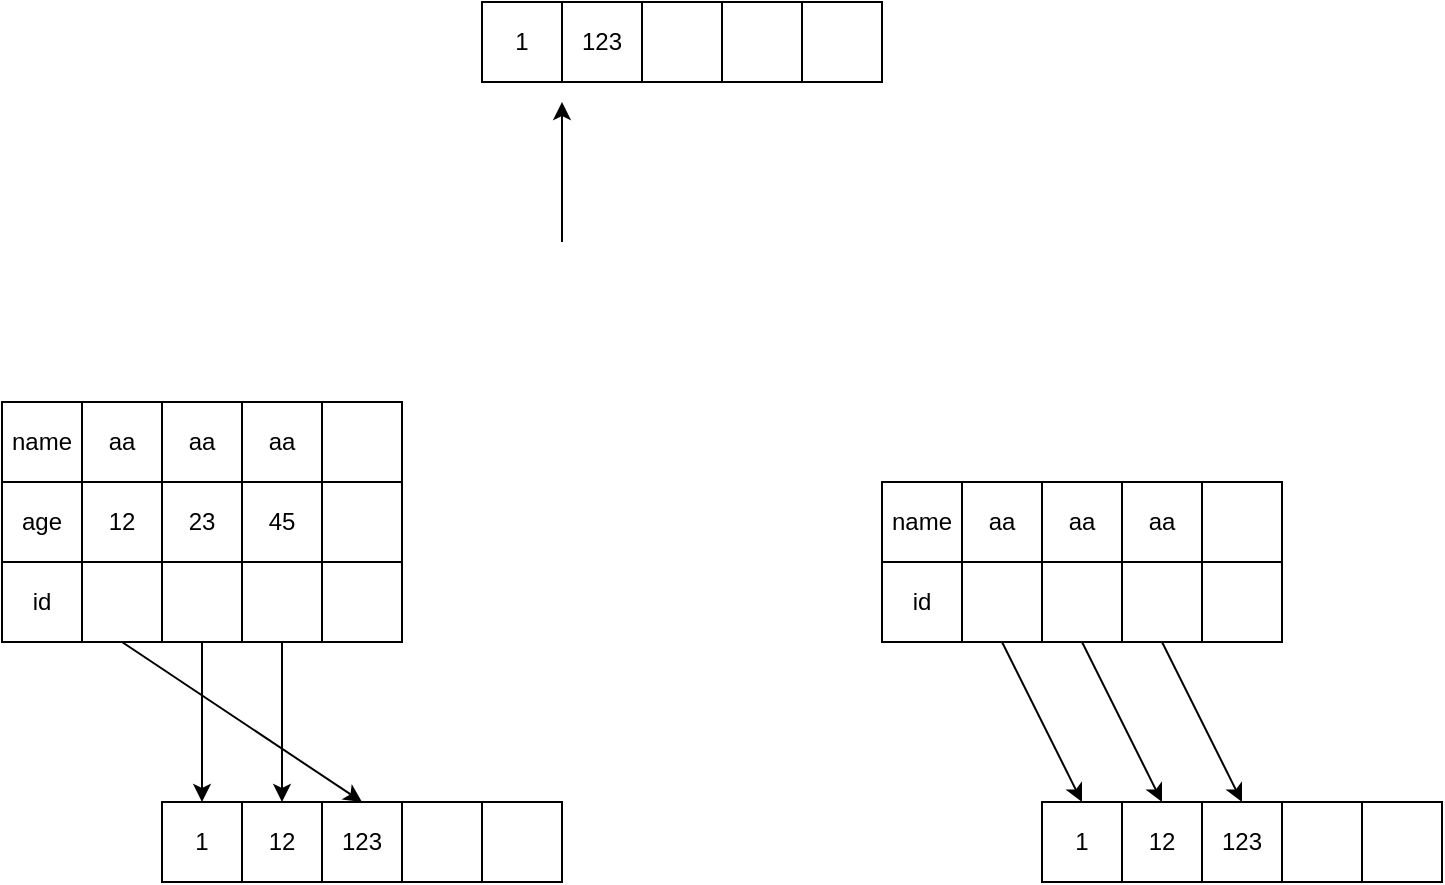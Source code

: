 <mxfile version="21.6.8" type="device" pages="3">
  <diagram id="E26JizVjeUOT0Fn8ZhNb" name="第 3 页">
    <mxGraphModel dx="1962" dy="1317" grid="1" gridSize="10" guides="1" tooltips="1" connect="1" arrows="1" fold="1" page="0" pageScale="1" pageWidth="827" pageHeight="1169" math="0" shadow="0">
      <root>
        <mxCell id="0" />
        <mxCell id="1" parent="0" />
        <mxCell id="5_CFMRtldblJI2udlE0o-37" style="rounded=0;orthogonalLoop=1;jettySize=auto;html=1;entryX=0.5;entryY=0;entryDx=0;entryDy=0;exitX=0.5;exitY=1;exitDx=0;exitDy=0;" parent="1" source="5_CFMRtldblJI2udlE0o-2" target="5_CFMRtldblJI2udlE0o-15" edge="1">
          <mxGeometry relative="1" as="geometry" />
        </mxCell>
        <mxCell id="5_CFMRtldblJI2udlE0o-2" value="" style="rounded=0;whiteSpace=wrap;html=1;" parent="1" vertex="1">
          <mxGeometry x="-120" y="-120" width="40" height="40" as="geometry" />
        </mxCell>
        <mxCell id="5_CFMRtldblJI2udlE0o-62" style="edgeStyle=orthogonalEdgeStyle;rounded=0;orthogonalLoop=1;jettySize=auto;html=1;" parent="1" source="5_CFMRtldblJI2udlE0o-3" target="5_CFMRtldblJI2udlE0o-13" edge="1">
          <mxGeometry relative="1" as="geometry" />
        </mxCell>
        <mxCell id="5_CFMRtldblJI2udlE0o-3" value="" style="rounded=0;whiteSpace=wrap;html=1;" parent="1" vertex="1">
          <mxGeometry x="-80" y="-120" width="40" height="40" as="geometry" />
        </mxCell>
        <mxCell id="5_CFMRtldblJI2udlE0o-23" style="rounded=0;orthogonalLoop=1;jettySize=auto;html=1;exitX=0.5;exitY=1;exitDx=0;exitDy=0;" parent="1" source="5_CFMRtldblJI2udlE0o-4" target="5_CFMRtldblJI2udlE0o-14" edge="1">
          <mxGeometry relative="1" as="geometry" />
        </mxCell>
        <mxCell id="5_CFMRtldblJI2udlE0o-4" value="" style="rounded=0;whiteSpace=wrap;html=1;" parent="1" vertex="1">
          <mxGeometry x="-40" y="-120" width="40" height="40" as="geometry" />
        </mxCell>
        <mxCell id="5_CFMRtldblJI2udlE0o-5" value="" style="rounded=0;whiteSpace=wrap;html=1;" parent="1" vertex="1">
          <mxGeometry y="-120" width="40" height="40" as="geometry" />
        </mxCell>
        <mxCell id="5_CFMRtldblJI2udlE0o-13" value="1" style="rounded=0;whiteSpace=wrap;html=1;" parent="1" vertex="1">
          <mxGeometry x="-80" width="40" height="40" as="geometry" />
        </mxCell>
        <mxCell id="5_CFMRtldblJI2udlE0o-14" value="12" style="rounded=0;whiteSpace=wrap;html=1;" parent="1" vertex="1">
          <mxGeometry x="-40" width="40" height="40" as="geometry" />
        </mxCell>
        <mxCell id="5_CFMRtldblJI2udlE0o-15" value="123" style="rounded=0;whiteSpace=wrap;html=1;" parent="1" vertex="1">
          <mxGeometry width="40" height="40" as="geometry" />
        </mxCell>
        <mxCell id="5_CFMRtldblJI2udlE0o-16" value="" style="rounded=0;whiteSpace=wrap;html=1;" parent="1" vertex="1">
          <mxGeometry x="40" width="40" height="40" as="geometry" />
        </mxCell>
        <mxCell id="5_CFMRtldblJI2udlE0o-17" value="" style="rounded=0;whiteSpace=wrap;html=1;" parent="1" vertex="1">
          <mxGeometry x="80" width="40" height="40" as="geometry" />
        </mxCell>
        <mxCell id="5_CFMRtldblJI2udlE0o-24" value="12" style="rounded=0;whiteSpace=wrap;html=1;" parent="1" vertex="1">
          <mxGeometry x="-120" y="-160" width="40" height="40" as="geometry" />
        </mxCell>
        <mxCell id="5_CFMRtldblJI2udlE0o-25" value="23" style="rounded=0;whiteSpace=wrap;html=1;" parent="1" vertex="1">
          <mxGeometry x="-80" y="-160" width="40" height="40" as="geometry" />
        </mxCell>
        <mxCell id="5_CFMRtldblJI2udlE0o-26" value="45" style="rounded=0;whiteSpace=wrap;html=1;" parent="1" vertex="1">
          <mxGeometry x="-40" y="-160" width="40" height="40" as="geometry" />
        </mxCell>
        <mxCell id="5_CFMRtldblJI2udlE0o-27" value="" style="rounded=0;whiteSpace=wrap;html=1;" parent="1" vertex="1">
          <mxGeometry y="-160" width="40" height="40" as="geometry" />
        </mxCell>
        <mxCell id="5_CFMRtldblJI2udlE0o-29" value="aa" style="rounded=0;whiteSpace=wrap;html=1;" parent="1" vertex="1">
          <mxGeometry x="-120" y="-200" width="40" height="40" as="geometry" />
        </mxCell>
        <mxCell id="5_CFMRtldblJI2udlE0o-30" value="aa" style="rounded=0;whiteSpace=wrap;html=1;" parent="1" vertex="1">
          <mxGeometry x="-80" y="-200" width="40" height="40" as="geometry" />
        </mxCell>
        <mxCell id="5_CFMRtldblJI2udlE0o-31" value="aa" style="rounded=0;whiteSpace=wrap;html=1;" parent="1" vertex="1">
          <mxGeometry x="-40" y="-200" width="40" height="40" as="geometry" />
        </mxCell>
        <mxCell id="5_CFMRtldblJI2udlE0o-32" value="" style="rounded=0;whiteSpace=wrap;html=1;" parent="1" vertex="1">
          <mxGeometry y="-200" width="40" height="40" as="geometry" />
        </mxCell>
        <mxCell id="5_CFMRtldblJI2udlE0o-34" value="id" style="rounded=0;whiteSpace=wrap;html=1;" parent="1" vertex="1">
          <mxGeometry x="-160" y="-120" width="40" height="40" as="geometry" />
        </mxCell>
        <mxCell id="5_CFMRtldblJI2udlE0o-35" value="age" style="rounded=0;whiteSpace=wrap;html=1;" parent="1" vertex="1">
          <mxGeometry x="-160" y="-160" width="40" height="40" as="geometry" />
        </mxCell>
        <mxCell id="5_CFMRtldblJI2udlE0o-36" value="name" style="rounded=0;whiteSpace=wrap;html=1;" parent="1" vertex="1">
          <mxGeometry x="-160" y="-200" width="40" height="40" as="geometry" />
        </mxCell>
        <mxCell id="5_CFMRtldblJI2udlE0o-39" style="rounded=0;orthogonalLoop=1;jettySize=auto;html=1;entryX=0.5;entryY=0;entryDx=0;entryDy=0;exitX=0.5;exitY=1;exitDx=0;exitDy=0;" parent="1" source="5_CFMRtldblJI2udlE0o-42" target="5_CFMRtldblJI2udlE0o-47" edge="1">
          <mxGeometry relative="1" as="geometry" />
        </mxCell>
        <mxCell id="5_CFMRtldblJI2udlE0o-40" style="rounded=0;orthogonalLoop=1;jettySize=auto;html=1;entryX=0.5;entryY=0;entryDx=0;entryDy=0;exitX=0.5;exitY=1;exitDx=0;exitDy=0;" parent="1" source="5_CFMRtldblJI2udlE0o-41" target="5_CFMRtldblJI2udlE0o-46" edge="1">
          <mxGeometry relative="1" as="geometry" />
        </mxCell>
        <mxCell id="5_CFMRtldblJI2udlE0o-41" value="" style="rounded=0;whiteSpace=wrap;html=1;" parent="1" vertex="1">
          <mxGeometry x="320" y="-120" width="40" height="40" as="geometry" />
        </mxCell>
        <mxCell id="5_CFMRtldblJI2udlE0o-42" value="" style="rounded=0;whiteSpace=wrap;html=1;" parent="1" vertex="1">
          <mxGeometry x="360" y="-120" width="40" height="40" as="geometry" />
        </mxCell>
        <mxCell id="5_CFMRtldblJI2udlE0o-43" style="rounded=0;orthogonalLoop=1;jettySize=auto;html=1;entryX=0.5;entryY=0;entryDx=0;entryDy=0;exitX=0.5;exitY=1;exitDx=0;exitDy=0;" parent="1" source="5_CFMRtldblJI2udlE0o-44" target="5_CFMRtldblJI2udlE0o-48" edge="1">
          <mxGeometry relative="1" as="geometry" />
        </mxCell>
        <mxCell id="5_CFMRtldblJI2udlE0o-44" value="" style="rounded=0;whiteSpace=wrap;html=1;" parent="1" vertex="1">
          <mxGeometry x="400" y="-120" width="40" height="40" as="geometry" />
        </mxCell>
        <mxCell id="5_CFMRtldblJI2udlE0o-45" value="" style="rounded=0;whiteSpace=wrap;html=1;" parent="1" vertex="1">
          <mxGeometry x="440" y="-120" width="40" height="40" as="geometry" />
        </mxCell>
        <mxCell id="5_CFMRtldblJI2udlE0o-46" value="1" style="rounded=0;whiteSpace=wrap;html=1;" parent="1" vertex="1">
          <mxGeometry x="360" width="40" height="40" as="geometry" />
        </mxCell>
        <mxCell id="5_CFMRtldblJI2udlE0o-47" value="12" style="rounded=0;whiteSpace=wrap;html=1;" parent="1" vertex="1">
          <mxGeometry x="400" width="40" height="40" as="geometry" />
        </mxCell>
        <mxCell id="5_CFMRtldblJI2udlE0o-48" value="123" style="rounded=0;whiteSpace=wrap;html=1;" parent="1" vertex="1">
          <mxGeometry x="440" width="40" height="40" as="geometry" />
        </mxCell>
        <mxCell id="5_CFMRtldblJI2udlE0o-49" value="" style="rounded=0;whiteSpace=wrap;html=1;" parent="1" vertex="1">
          <mxGeometry x="480" width="40" height="40" as="geometry" />
        </mxCell>
        <mxCell id="5_CFMRtldblJI2udlE0o-50" value="" style="rounded=0;whiteSpace=wrap;html=1;" parent="1" vertex="1">
          <mxGeometry x="520" width="40" height="40" as="geometry" />
        </mxCell>
        <mxCell id="5_CFMRtldblJI2udlE0o-55" value="aa" style="rounded=0;whiteSpace=wrap;html=1;" parent="1" vertex="1">
          <mxGeometry x="320" y="-160" width="40" height="40" as="geometry" />
        </mxCell>
        <mxCell id="5_CFMRtldblJI2udlE0o-56" value="aa" style="rounded=0;whiteSpace=wrap;html=1;" parent="1" vertex="1">
          <mxGeometry x="360" y="-160" width="40" height="40" as="geometry" />
        </mxCell>
        <mxCell id="5_CFMRtldblJI2udlE0o-57" value="aa" style="rounded=0;whiteSpace=wrap;html=1;" parent="1" vertex="1">
          <mxGeometry x="400" y="-160" width="40" height="40" as="geometry" />
        </mxCell>
        <mxCell id="5_CFMRtldblJI2udlE0o-58" value="" style="rounded=0;whiteSpace=wrap;html=1;" parent="1" vertex="1">
          <mxGeometry x="440" y="-160" width="40" height="40" as="geometry" />
        </mxCell>
        <mxCell id="5_CFMRtldblJI2udlE0o-59" value="id" style="rounded=0;whiteSpace=wrap;html=1;" parent="1" vertex="1">
          <mxGeometry x="280" y="-120" width="40" height="40" as="geometry" />
        </mxCell>
        <mxCell id="5_CFMRtldblJI2udlE0o-61" value="name" style="rounded=0;whiteSpace=wrap;html=1;" parent="1" vertex="1">
          <mxGeometry x="280" y="-160" width="40" height="40" as="geometry" />
        </mxCell>
        <mxCell id="bJkzxNUdIqbWmyX0hP_C-1" value="1" style="rounded=0;whiteSpace=wrap;html=1;" parent="1" vertex="1">
          <mxGeometry x="80" y="-400" width="40" height="40" as="geometry" />
        </mxCell>
        <mxCell id="bJkzxNUdIqbWmyX0hP_C-2" value="123" style="rounded=0;whiteSpace=wrap;html=1;" parent="1" vertex="1">
          <mxGeometry x="120" y="-400" width="40" height="40" as="geometry" />
        </mxCell>
        <mxCell id="bJkzxNUdIqbWmyX0hP_C-3" value="" style="rounded=0;whiteSpace=wrap;html=1;" parent="1" vertex="1">
          <mxGeometry x="160" y="-400" width="40" height="40" as="geometry" />
        </mxCell>
        <mxCell id="bJkzxNUdIqbWmyX0hP_C-4" value="" style="rounded=0;whiteSpace=wrap;html=1;" parent="1" vertex="1">
          <mxGeometry x="200" y="-400" width="40" height="40" as="geometry" />
        </mxCell>
        <mxCell id="bJkzxNUdIqbWmyX0hP_C-5" value="" style="rounded=0;whiteSpace=wrap;html=1;" parent="1" vertex="1">
          <mxGeometry x="240" y="-400" width="40" height="40" as="geometry" />
        </mxCell>
        <mxCell id="bJkzxNUdIqbWmyX0hP_C-6" value="" style="endArrow=classic;html=1;rounded=0;" parent="1" edge="1">
          <mxGeometry width="50" height="50" relative="1" as="geometry">
            <mxPoint x="120" y="-280" as="sourcePoint" />
            <mxPoint x="120" y="-350" as="targetPoint" />
          </mxGeometry>
        </mxCell>
      </root>
    </mxGraphModel>
  </diagram>
  <diagram id="e0KXOHoC90XAHJ--BszC" name="第 2 页">
    <mxGraphModel dx="1962" dy="1317" grid="1" gridSize="10" guides="1" tooltips="1" connect="1" arrows="1" fold="1" page="0" pageScale="1" pageWidth="827" pageHeight="1169" math="0" shadow="0">
      <root>
        <mxCell id="0" />
        <mxCell id="1" parent="0" />
        <mxCell id="VTbGTrhPcu87rxTIFEPL-27" style="rounded=0;orthogonalLoop=1;jettySize=auto;html=1;entryX=0.5;entryY=0;entryDx=0;entryDy=0;exitX=0.5;exitY=1;exitDx=0;exitDy=0;" parent="1" source="VTbGTrhPcu87rxTIFEPL-6" target="VTbGTrhPcu87rxTIFEPL-20" edge="1">
          <mxGeometry relative="1" as="geometry" />
        </mxCell>
        <mxCell id="VTbGTrhPcu87rxTIFEPL-5" value="" style="rounded=0;whiteSpace=wrap;html=1;" parent="1" vertex="1">
          <mxGeometry x="-120" y="-120" width="40" height="40" as="geometry" />
        </mxCell>
        <mxCell id="VTbGTrhPcu87rxTIFEPL-6" value="" style="rounded=0;whiteSpace=wrap;html=1;fillColor=#f8cecc;strokeColor=#b85450;" parent="1" vertex="1">
          <mxGeometry x="-80" y="-120" width="40" height="40" as="geometry" />
        </mxCell>
        <mxCell id="VTbGTrhPcu87rxTIFEPL-7" value="" style="rounded=0;whiteSpace=wrap;html=1;" parent="1" vertex="1">
          <mxGeometry x="-40" y="-120" width="40" height="40" as="geometry" />
        </mxCell>
        <mxCell id="VTbGTrhPcu87rxTIFEPL-8" value="" style="rounded=0;whiteSpace=wrap;html=1;" parent="1" vertex="1">
          <mxGeometry y="-120" width="40" height="40" as="geometry" />
        </mxCell>
        <mxCell id="VTbGTrhPcu87rxTIFEPL-9" value="" style="rounded=0;whiteSpace=wrap;html=1;" parent="1" vertex="1">
          <mxGeometry x="40" y="-120" width="40" height="40" as="geometry" />
        </mxCell>
        <mxCell id="VTbGTrhPcu87rxTIFEPL-10" value="" style="rounded=0;whiteSpace=wrap;html=1;" parent="1" vertex="1">
          <mxGeometry x="240" y="-120" width="40" height="40" as="geometry" />
        </mxCell>
        <mxCell id="VTbGTrhPcu87rxTIFEPL-28" style="rounded=0;orthogonalLoop=1;jettySize=auto;html=1;exitX=0.5;exitY=1;exitDx=0;exitDy=0;entryX=0.5;entryY=0;entryDx=0;entryDy=0;dashed=1;" parent="1" source="VTbGTrhPcu87rxTIFEPL-11" target="VTbGTrhPcu87rxTIFEPL-20" edge="1">
          <mxGeometry relative="1" as="geometry" />
        </mxCell>
        <mxCell id="VTbGTrhPcu87rxTIFEPL-11" value="" style="rounded=0;whiteSpace=wrap;html=1;fillColor=#dae8fc;strokeColor=#6c8ebf;" parent="1" vertex="1">
          <mxGeometry x="280" y="-120" width="40" height="40" as="geometry" />
        </mxCell>
        <mxCell id="VTbGTrhPcu87rxTIFEPL-12" value="" style="rounded=0;whiteSpace=wrap;html=1;" parent="1" vertex="1">
          <mxGeometry x="320" y="-120" width="40" height="40" as="geometry" />
        </mxCell>
        <mxCell id="VTbGTrhPcu87rxTIFEPL-13" value="" style="rounded=0;whiteSpace=wrap;html=1;" parent="1" vertex="1">
          <mxGeometry x="360" y="-120" width="40" height="40" as="geometry" />
        </mxCell>
        <mxCell id="VTbGTrhPcu87rxTIFEPL-14" value="" style="rounded=0;whiteSpace=wrap;html=1;" parent="1" vertex="1">
          <mxGeometry x="400" y="-120" width="40" height="40" as="geometry" />
        </mxCell>
        <mxCell id="VTbGTrhPcu87rxTIFEPL-19" value="" style="rounded=0;whiteSpace=wrap;html=1;" parent="1" vertex="1">
          <mxGeometry y="160" width="40" height="40" as="geometry" />
        </mxCell>
        <mxCell id="VTbGTrhPcu87rxTIFEPL-20" value="" style="rounded=0;whiteSpace=wrap;html=1;fillColor=#f8cecc;strokeColor=#b85450;" parent="1" vertex="1">
          <mxGeometry x="40" y="160" width="40" height="40" as="geometry" />
        </mxCell>
        <mxCell id="VTbGTrhPcu87rxTIFEPL-21" value="" style="rounded=0;whiteSpace=wrap;html=1;" parent="1" vertex="1">
          <mxGeometry x="80" y="160" width="40" height="40" as="geometry" />
        </mxCell>
        <mxCell id="VTbGTrhPcu87rxTIFEPL-22" value="" style="rounded=0;whiteSpace=wrap;html=1;" parent="1" vertex="1">
          <mxGeometry x="120" y="160" width="40" height="40" as="geometry" />
        </mxCell>
        <mxCell id="VTbGTrhPcu87rxTIFEPL-23" value="" style="rounded=0;whiteSpace=wrap;html=1;" parent="1" vertex="1">
          <mxGeometry x="160" y="160" width="40" height="40" as="geometry" />
        </mxCell>
        <mxCell id="VTbGTrhPcu87rxTIFEPL-30" style="edgeStyle=orthogonalEdgeStyle;rounded=0;orthogonalLoop=1;jettySize=auto;html=1;" parent="1" source="VTbGTrhPcu87rxTIFEPL-29" target="VTbGTrhPcu87rxTIFEPL-6" edge="1">
          <mxGeometry relative="1" as="geometry" />
        </mxCell>
        <mxCell id="VTbGTrhPcu87rxTIFEPL-31" style="rounded=0;orthogonalLoop=1;jettySize=auto;html=1;entryX=0.5;entryY=0;entryDx=0;entryDy=0;dashed=1;" parent="1" source="VTbGTrhPcu87rxTIFEPL-29" target="VTbGTrhPcu87rxTIFEPL-11" edge="1">
          <mxGeometry relative="1" as="geometry" />
        </mxCell>
        <mxCell id="VTbGTrhPcu87rxTIFEPL-29" value="" style="shape=umlActor;verticalLabelPosition=bottom;verticalAlign=top;html=1;outlineConnect=0;" parent="1" vertex="1">
          <mxGeometry x="-75" y="-320" width="30" height="60" as="geometry" />
        </mxCell>
        <mxCell id="VTbGTrhPcu87rxTIFEPL-33" style="edgeStyle=orthogonalEdgeStyle;rounded=0;orthogonalLoop=1;jettySize=auto;html=1;" parent="1" source="VTbGTrhPcu87rxTIFEPL-32" target="VTbGTrhPcu87rxTIFEPL-11" edge="1">
          <mxGeometry relative="1" as="geometry" />
        </mxCell>
        <mxCell id="VTbGTrhPcu87rxTIFEPL-32" value="" style="shape=umlActor;verticalLabelPosition=bottom;verticalAlign=top;html=1;outlineConnect=0;" parent="1" vertex="1">
          <mxGeometry x="285" y="-320" width="30" height="60" as="geometry" />
        </mxCell>
        <mxCell id="zZjhmNVp3Ymt0Cy2dOMa-1" value="破坏有序性，产生了环&lt;br&gt;索引1，主键索引，索引2&lt;br&gt;索引2，主键索引" style="shape=note;whiteSpace=wrap;html=1;backgroundOutline=1;darkOpacity=0.05;" parent="1" vertex="1">
          <mxGeometry x="320" y="40" width="200" height="100" as="geometry" />
        </mxCell>
        <mxCell id="HSyVfJmM6zMtIee7xdAN-1" value="索引1" style="text;html=1;strokeColor=none;fillColor=none;align=center;verticalAlign=middle;whiteSpace=wrap;rounded=0;" parent="1" vertex="1">
          <mxGeometry x="-20" y="-160" width="80" height="40" as="geometry" />
        </mxCell>
        <mxCell id="HSyVfJmM6zMtIee7xdAN-2" value="索引2" style="text;html=1;strokeColor=none;fillColor=none;align=center;verticalAlign=middle;whiteSpace=wrap;rounded=0;" parent="1" vertex="1">
          <mxGeometry x="340" y="-160" width="80" height="40" as="geometry" />
        </mxCell>
        <mxCell id="HSyVfJmM6zMtIee7xdAN-3" value="主键索引" style="text;html=1;strokeColor=none;fillColor=none;align=center;verticalAlign=middle;whiteSpace=wrap;rounded=0;" parent="1" vertex="1">
          <mxGeometry x="120" y="120" width="80" height="40" as="geometry" />
        </mxCell>
      </root>
    </mxGraphModel>
  </diagram>
  <diagram id="pwwUBnpwLn0ShzLlkwjw" name="第 4 页">
    <mxGraphModel dx="893" dy="924" grid="0" gridSize="10" guides="1" tooltips="1" connect="1" arrows="1" fold="1" page="0" pageScale="1" pageWidth="827" pageHeight="1169" math="0" shadow="0">
      <root>
        <mxCell id="0" />
        <mxCell id="1" parent="0" />
        <mxCell id="jEL-EofrETc9WHHuCErg-1" value="id" style="rounded=0;whiteSpace=wrap;html=1;" parent="1" vertex="1">
          <mxGeometry width="40" height="20" as="geometry" />
        </mxCell>
        <mxCell id="jEL-EofrETc9WHHuCErg-2" value="key2" style="rounded=0;whiteSpace=wrap;html=1;" parent="1" vertex="1">
          <mxGeometry y="-20" width="40" height="20" as="geometry" />
        </mxCell>
        <mxCell id="jEL-EofrETc9WHHuCErg-3" value="key1" style="rounded=0;whiteSpace=wrap;html=1;" parent="1" vertex="1">
          <mxGeometry y="-40" width="40" height="20" as="geometry" />
        </mxCell>
        <mxCell id="jEL-EofrETc9WHHuCErg-10" value="1" style="rounded=0;whiteSpace=wrap;html=1;" parent="1" vertex="1">
          <mxGeometry x="40" width="20" height="20" as="geometry" />
        </mxCell>
        <mxCell id="jEL-EofrETc9WHHuCErg-11" value="" style="rounded=0;whiteSpace=wrap;html=1;" parent="1" vertex="1">
          <mxGeometry x="40" y="-20" width="20" height="20" as="geometry" />
        </mxCell>
        <mxCell id="jEL-EofrETc9WHHuCErg-12" value="1" style="rounded=0;whiteSpace=wrap;html=1;" parent="1" vertex="1">
          <mxGeometry x="40" y="-40" width="20" height="20" as="geometry" />
        </mxCell>
        <mxCell id="jEL-EofrETc9WHHuCErg-13" value="2" style="rounded=0;whiteSpace=wrap;html=1;" parent="1" vertex="1">
          <mxGeometry x="60" width="20" height="20" as="geometry" />
        </mxCell>
        <mxCell id="jEL-EofrETc9WHHuCErg-14" value="" style="rounded=0;whiteSpace=wrap;html=1;" parent="1" vertex="1">
          <mxGeometry x="60" y="-20" width="20" height="20" as="geometry" />
        </mxCell>
        <mxCell id="jEL-EofrETc9WHHuCErg-15" value="1" style="rounded=0;whiteSpace=wrap;html=1;" parent="1" vertex="1">
          <mxGeometry x="60" y="-40" width="20" height="20" as="geometry" />
        </mxCell>
        <mxCell id="jEL-EofrETc9WHHuCErg-16" value="3" style="rounded=0;whiteSpace=wrap;html=1;" parent="1" vertex="1">
          <mxGeometry x="80" width="20" height="20" as="geometry" />
        </mxCell>
        <mxCell id="jEL-EofrETc9WHHuCErg-17" value="" style="rounded=0;whiteSpace=wrap;html=1;" parent="1" vertex="1">
          <mxGeometry x="80" y="-20" width="20" height="20" as="geometry" />
        </mxCell>
        <mxCell id="jEL-EofrETc9WHHuCErg-18" value="1" style="rounded=0;whiteSpace=wrap;html=1;" parent="1" vertex="1">
          <mxGeometry x="80" y="-40" width="20" height="20" as="geometry" />
        </mxCell>
        <mxCell id="jEL-EofrETc9WHHuCErg-19" value="4" style="rounded=0;whiteSpace=wrap;html=1;" parent="1" vertex="1">
          <mxGeometry x="100" width="20" height="20" as="geometry" />
        </mxCell>
        <mxCell id="jEL-EofrETc9WHHuCErg-20" value="" style="rounded=0;whiteSpace=wrap;html=1;" parent="1" vertex="1">
          <mxGeometry x="100" y="-20" width="20" height="20" as="geometry" />
        </mxCell>
        <mxCell id="jEL-EofrETc9WHHuCErg-21" value="1" style="rounded=0;whiteSpace=wrap;html=1;" parent="1" vertex="1">
          <mxGeometry x="100" y="-40" width="20" height="20" as="geometry" />
        </mxCell>
        <mxCell id="jEL-EofrETc9WHHuCErg-22" value="5" style="rounded=0;whiteSpace=wrap;html=1;" parent="1" vertex="1">
          <mxGeometry x="120" width="20" height="20" as="geometry" />
        </mxCell>
        <mxCell id="jEL-EofrETc9WHHuCErg-23" value="" style="rounded=0;whiteSpace=wrap;html=1;" parent="1" vertex="1">
          <mxGeometry x="120" y="-20" width="20" height="20" as="geometry" />
        </mxCell>
        <mxCell id="jEL-EofrETc9WHHuCErg-24" value="1" style="rounded=0;whiteSpace=wrap;html=1;" parent="1" vertex="1">
          <mxGeometry x="120" y="-40" width="20" height="20" as="geometry" />
        </mxCell>
        <mxCell id="jEL-EofrETc9WHHuCErg-25" value="6" style="rounded=0;whiteSpace=wrap;html=1;" parent="1" vertex="1">
          <mxGeometry x="140" width="20" height="20" as="geometry" />
        </mxCell>
        <mxCell id="jEL-EofrETc9WHHuCErg-26" value="" style="rounded=0;whiteSpace=wrap;html=1;" parent="1" vertex="1">
          <mxGeometry x="140" y="-20" width="20" height="20" as="geometry" />
        </mxCell>
        <mxCell id="jEL-EofrETc9WHHuCErg-27" value="2" style="rounded=0;whiteSpace=wrap;html=1;" parent="1" vertex="1">
          <mxGeometry x="140" y="-40" width="20" height="20" as="geometry" />
        </mxCell>
        <mxCell id="jEL-EofrETc9WHHuCErg-28" value="7" style="rounded=0;whiteSpace=wrap;html=1;" parent="1" vertex="1">
          <mxGeometry x="160" width="20" height="20" as="geometry" />
        </mxCell>
        <mxCell id="jEL-EofrETc9WHHuCErg-29" value="" style="rounded=0;whiteSpace=wrap;html=1;" parent="1" vertex="1">
          <mxGeometry x="160" y="-20" width="20" height="20" as="geometry" />
        </mxCell>
        <mxCell id="jEL-EofrETc9WHHuCErg-30" value="2" style="rounded=0;whiteSpace=wrap;html=1;" parent="1" vertex="1">
          <mxGeometry x="160" y="-40" width="20" height="20" as="geometry" />
        </mxCell>
        <mxCell id="jEL-EofrETc9WHHuCErg-31" value="8" style="rounded=0;whiteSpace=wrap;html=1;" parent="1" vertex="1">
          <mxGeometry x="180" width="20" height="20" as="geometry" />
        </mxCell>
        <mxCell id="jEL-EofrETc9WHHuCErg-32" value="" style="rounded=0;whiteSpace=wrap;html=1;" parent="1" vertex="1">
          <mxGeometry x="180" y="-20" width="20" height="20" as="geometry" />
        </mxCell>
        <mxCell id="jEL-EofrETc9WHHuCErg-33" value="2" style="rounded=0;whiteSpace=wrap;html=1;" parent="1" vertex="1">
          <mxGeometry x="180" y="-40" width="20" height="20" as="geometry" />
        </mxCell>
        <mxCell id="jEL-EofrETc9WHHuCErg-34" value="9" style="rounded=0;whiteSpace=wrap;html=1;" parent="1" vertex="1">
          <mxGeometry x="200" width="20" height="20" as="geometry" />
        </mxCell>
        <mxCell id="jEL-EofrETc9WHHuCErg-35" value="" style="rounded=0;whiteSpace=wrap;html=1;" parent="1" vertex="1">
          <mxGeometry x="200" y="-20" width="20" height="20" as="geometry" />
        </mxCell>
        <mxCell id="jEL-EofrETc9WHHuCErg-36" value="2" style="rounded=0;whiteSpace=wrap;html=1;" parent="1" vertex="1">
          <mxGeometry x="200" y="-40" width="20" height="20" as="geometry" />
        </mxCell>
        <mxCell id="jEL-EofrETc9WHHuCErg-37" value="10" style="rounded=0;whiteSpace=wrap;html=1;" parent="1" vertex="1">
          <mxGeometry x="220" width="20" height="20" as="geometry" />
        </mxCell>
        <mxCell id="jEL-EofrETc9WHHuCErg-38" value="" style="rounded=0;whiteSpace=wrap;html=1;" parent="1" vertex="1">
          <mxGeometry x="220" y="-20" width="20" height="20" as="geometry" />
        </mxCell>
        <mxCell id="jEL-EofrETc9WHHuCErg-39" value="2" style="rounded=0;whiteSpace=wrap;html=1;" parent="1" vertex="1">
          <mxGeometry x="220" y="-40" width="20" height="20" as="geometry" />
        </mxCell>
        <mxCell id="jEL-EofrETc9WHHuCErg-54" style="rounded=0;orthogonalLoop=1;jettySize=auto;html=1;entryX=0.5;entryY=0;entryDx=0;entryDy=0;fillColor=#f8cecc;strokeColor=#b85450;" parent="1" target="jEL-EofrETc9WHHuCErg-12" edge="1">
          <mxGeometry relative="1" as="geometry">
            <mxPoint x="140" y="-130" as="sourcePoint" />
          </mxGeometry>
        </mxCell>
        <mxCell id="jEL-EofrETc9WHHuCErg-55" value="" style="endArrow=classic;html=1;rounded=0;" parent="1" edge="1">
          <mxGeometry width="50" height="50" relative="1" as="geometry">
            <mxPoint x="140" y="-160" as="sourcePoint" />
            <mxPoint x="140" y="-130" as="targetPoint" />
          </mxGeometry>
        </mxCell>
        <mxCell id="jEL-EofrETc9WHHuCErg-56" style="rounded=0;orthogonalLoop=1;jettySize=auto;html=1;entryX=0.5;entryY=0;entryDx=0;entryDy=0;fillColor=#f8cecc;strokeColor=#b85450;" parent="1" target="jEL-EofrETc9WHHuCErg-15" edge="1">
          <mxGeometry relative="1" as="geometry">
            <mxPoint x="140" y="-130" as="sourcePoint" />
            <mxPoint x="60" y="-30" as="targetPoint" />
          </mxGeometry>
        </mxCell>
        <mxCell id="jEL-EofrETc9WHHuCErg-57" style="rounded=0;orthogonalLoop=1;jettySize=auto;html=1;entryX=0.5;entryY=0;entryDx=0;entryDy=0;fillColor=#f8cecc;strokeColor=#b85450;" parent="1" target="jEL-EofrETc9WHHuCErg-18" edge="1">
          <mxGeometry relative="1" as="geometry">
            <mxPoint x="140" y="-130" as="sourcePoint" />
            <mxPoint x="80" y="-30" as="targetPoint" />
          </mxGeometry>
        </mxCell>
        <mxCell id="jEL-EofrETc9WHHuCErg-58" style="rounded=0;orthogonalLoop=1;jettySize=auto;html=1;entryX=0.5;entryY=0;entryDx=0;entryDy=0;fillColor=#f8cecc;strokeColor=#b85450;" parent="1" target="jEL-EofrETc9WHHuCErg-21" edge="1">
          <mxGeometry relative="1" as="geometry">
            <mxPoint x="140" y="-130" as="sourcePoint" />
            <mxPoint x="100" y="-30" as="targetPoint" />
          </mxGeometry>
        </mxCell>
        <mxCell id="jEL-EofrETc9WHHuCErg-59" style="rounded=0;orthogonalLoop=1;jettySize=auto;html=1;entryX=0.5;entryY=0;entryDx=0;entryDy=0;fillColor=#f8cecc;strokeColor=#b85450;" parent="1" target="jEL-EofrETc9WHHuCErg-24" edge="1">
          <mxGeometry relative="1" as="geometry">
            <mxPoint x="140" y="-130" as="sourcePoint" />
            <mxPoint x="120" y="-30" as="targetPoint" />
          </mxGeometry>
        </mxCell>
        <mxCell id="jEL-EofrETc9WHHuCErg-60" style="rounded=0;orthogonalLoop=1;jettySize=auto;html=1;fillColor=#d5e8d4;strokeColor=#82b366;" parent="1" edge="1">
          <mxGeometry relative="1" as="geometry">
            <mxPoint x="140" y="-130" as="sourcePoint" />
            <mxPoint x="150" y="-40" as="targetPoint" />
          </mxGeometry>
        </mxCell>
        <mxCell id="jEL-EofrETc9WHHuCErg-61" style="rounded=0;orthogonalLoop=1;jettySize=auto;html=1;entryX=0.5;entryY=0;entryDx=0;entryDy=0;fillColor=#d5e8d4;strokeColor=#82b366;" parent="1" target="jEL-EofrETc9WHHuCErg-30" edge="1">
          <mxGeometry relative="1" as="geometry">
            <mxPoint x="140" y="-130" as="sourcePoint" />
            <mxPoint x="160" y="-30" as="targetPoint" />
          </mxGeometry>
        </mxCell>
        <mxCell id="jEL-EofrETc9WHHuCErg-62" style="rounded=0;orthogonalLoop=1;jettySize=auto;html=1;entryX=0.5;entryY=0;entryDx=0;entryDy=0;fillColor=#d5e8d4;strokeColor=#82b366;" parent="1" target="jEL-EofrETc9WHHuCErg-33" edge="1">
          <mxGeometry relative="1" as="geometry">
            <mxPoint x="140" y="-130" as="sourcePoint" />
            <mxPoint x="180" y="-30" as="targetPoint" />
          </mxGeometry>
        </mxCell>
        <mxCell id="jEL-EofrETc9WHHuCErg-63" style="rounded=0;orthogonalLoop=1;jettySize=auto;html=1;entryX=0.5;entryY=0;entryDx=0;entryDy=0;fillColor=#d5e8d4;strokeColor=#82b366;" parent="1" target="jEL-EofrETc9WHHuCErg-36" edge="1">
          <mxGeometry relative="1" as="geometry">
            <mxPoint x="140" y="-130" as="sourcePoint" />
            <mxPoint x="200" y="-30" as="targetPoint" />
          </mxGeometry>
        </mxCell>
        <mxCell id="jEL-EofrETc9WHHuCErg-64" value="key1 = 2" style="text;html=1;strokeColor=none;fillColor=none;align=center;verticalAlign=middle;whiteSpace=wrap;rounded=0;" parent="1" vertex="1">
          <mxGeometry x="140" y="-160" width="80" height="30" as="geometry" />
        </mxCell>
        <mxCell id="jEL-EofrETc9WHHuCErg-65" style="rounded=0;orthogonalLoop=1;jettySize=auto;html=1;entryX=0.5;entryY=0;entryDx=0;entryDy=0;exitX=0;exitY=1;exitDx=0;exitDy=0;fillColor=#d5e8d4;strokeColor=#82b366;" parent="1" source="jEL-EofrETc9WHHuCErg-64" target="jEL-EofrETc9WHHuCErg-39" edge="1">
          <mxGeometry relative="1" as="geometry">
            <mxPoint x="150" y="-120" as="sourcePoint" />
            <mxPoint x="220" y="-30" as="targetPoint" />
          </mxGeometry>
        </mxCell>
        <mxCell id="XZpGJU7cZ8Szo4ShgMjH-1" value="id" style="rounded=0;whiteSpace=wrap;html=1;" parent="1" vertex="1">
          <mxGeometry y="120" width="40" height="20" as="geometry" />
        </mxCell>
        <mxCell id="XZpGJU7cZ8Szo4ShgMjH-4" value="1" style="rounded=0;whiteSpace=wrap;html=1;fillColor=#f8cecc;strokeColor=#b85450;" parent="1" vertex="1">
          <mxGeometry x="40" y="120" width="20" height="20" as="geometry" />
        </mxCell>
        <mxCell id="XZpGJU7cZ8Szo4ShgMjH-7" value="2" style="rounded=0;whiteSpace=wrap;html=1;" parent="1" vertex="1">
          <mxGeometry x="60" y="120" width="20" height="20" as="geometry" />
        </mxCell>
        <mxCell id="XZpGJU7cZ8Szo4ShgMjH-10" value="3" style="rounded=0;whiteSpace=wrap;html=1;" parent="1" vertex="1">
          <mxGeometry x="80" y="120" width="20" height="20" as="geometry" />
        </mxCell>
        <mxCell id="XZpGJU7cZ8Szo4ShgMjH-13" value="4" style="rounded=0;whiteSpace=wrap;html=1;" parent="1" vertex="1">
          <mxGeometry x="100" y="120" width="20" height="20" as="geometry" />
        </mxCell>
        <mxCell id="XZpGJU7cZ8Szo4ShgMjH-16" value="5" style="rounded=0;whiteSpace=wrap;html=1;" parent="1" vertex="1">
          <mxGeometry x="120" y="120" width="20" height="20" as="geometry" />
        </mxCell>
        <mxCell id="XZpGJU7cZ8Szo4ShgMjH-19" value="6" style="rounded=0;whiteSpace=wrap;html=1;fillColor=#f8cecc;strokeColor=#b85450;" parent="1" vertex="1">
          <mxGeometry x="140" y="120" width="20" height="20" as="geometry" />
        </mxCell>
        <mxCell id="XZpGJU7cZ8Szo4ShgMjH-22" value="7" style="rounded=0;whiteSpace=wrap;html=1;" parent="1" vertex="1">
          <mxGeometry x="160" y="120" width="20" height="20" as="geometry" />
        </mxCell>
        <mxCell id="XZpGJU7cZ8Szo4ShgMjH-25" value="8" style="rounded=0;whiteSpace=wrap;html=1;" parent="1" vertex="1">
          <mxGeometry x="180" y="120" width="20" height="20" as="geometry" />
        </mxCell>
        <mxCell id="XZpGJU7cZ8Szo4ShgMjH-28" value="9" style="rounded=0;whiteSpace=wrap;html=1;" parent="1" vertex="1">
          <mxGeometry x="200" y="120" width="20" height="20" as="geometry" />
        </mxCell>
        <mxCell id="XZpGJU7cZ8Szo4ShgMjH-31" value="10" style="rounded=0;whiteSpace=wrap;html=1;" parent="1" vertex="1">
          <mxGeometry x="220" y="120" width="20" height="20" as="geometry" />
        </mxCell>
        <mxCell id="zuDydmJTWH6acEpoQrSR-45" value="age" style="rounded=0;whiteSpace=wrap;html=1;" parent="1" vertex="1">
          <mxGeometry y="100" width="40" height="20" as="geometry" />
        </mxCell>
        <mxCell id="zuDydmJTWH6acEpoQrSR-46" value="20" style="rounded=0;whiteSpace=wrap;html=1;fillColor=#f8cecc;strokeColor=#b85450;" parent="1" vertex="1">
          <mxGeometry x="40" y="100" width="20" height="20" as="geometry" />
        </mxCell>
        <mxCell id="zuDydmJTWH6acEpoQrSR-47" value="20" style="rounded=0;whiteSpace=wrap;html=1;" parent="1" vertex="1">
          <mxGeometry x="60" y="100" width="20" height="20" as="geometry" />
        </mxCell>
        <mxCell id="zuDydmJTWH6acEpoQrSR-48" value="25" style="rounded=0;whiteSpace=wrap;html=1;" parent="1" vertex="1">
          <mxGeometry x="80" y="100" width="20" height="20" as="geometry" />
        </mxCell>
        <mxCell id="zuDydmJTWH6acEpoQrSR-49" value="25" style="rounded=0;whiteSpace=wrap;html=1;" parent="1" vertex="1">
          <mxGeometry x="100" y="100" width="20" height="20" as="geometry" />
        </mxCell>
        <mxCell id="zuDydmJTWH6acEpoQrSR-50" value="25" style="rounded=0;whiteSpace=wrap;html=1;" parent="1" vertex="1">
          <mxGeometry x="120" y="100" width="20" height="20" as="geometry" />
        </mxCell>
        <mxCell id="zuDydmJTWH6acEpoQrSR-51" value="20" style="rounded=0;whiteSpace=wrap;html=1;fillColor=#f8cecc;strokeColor=#b85450;" parent="1" vertex="1">
          <mxGeometry x="140" y="100" width="20" height="20" as="geometry" />
        </mxCell>
        <mxCell id="zuDydmJTWH6acEpoQrSR-52" value="20" style="rounded=0;whiteSpace=wrap;html=1;" parent="1" vertex="1">
          <mxGeometry x="160" y="100" width="20" height="20" as="geometry" />
        </mxCell>
        <mxCell id="zuDydmJTWH6acEpoQrSR-53" value="25" style="rounded=0;whiteSpace=wrap;html=1;" parent="1" vertex="1">
          <mxGeometry x="180" y="100" width="20" height="20" as="geometry" />
        </mxCell>
        <mxCell id="zuDydmJTWH6acEpoQrSR-54" value="25" style="rounded=0;whiteSpace=wrap;html=1;" parent="1" vertex="1">
          <mxGeometry x="200" y="100" width="20" height="20" as="geometry" />
        </mxCell>
        <mxCell id="zuDydmJTWH6acEpoQrSR-55" value="25" style="rounded=0;whiteSpace=wrap;html=1;" parent="1" vertex="1">
          <mxGeometry x="220" y="100" width="20" height="20" as="geometry" />
        </mxCell>
        <mxCell id="zuDydmJTWH6acEpoQrSR-56" value="sex" style="rounded=0;whiteSpace=wrap;html=1;" parent="1" vertex="1">
          <mxGeometry y="80" width="40" height="20" as="geometry" />
        </mxCell>
        <mxCell id="leX_9AzpuB4AGnlNnbfJ-89" style="edgeStyle=orthogonalEdgeStyle;rounded=0;orthogonalLoop=1;jettySize=auto;html=1;entryX=0.5;entryY=0;entryDx=0;entryDy=0;curved=1;" parent="1" source="zuDydmJTWH6acEpoQrSR-57" target="zuDydmJTWH6acEpoQrSR-62" edge="1">
          <mxGeometry relative="1" as="geometry">
            <Array as="points">
              <mxPoint x="50" y="50" />
              <mxPoint x="150" y="50" />
            </Array>
          </mxGeometry>
        </mxCell>
        <mxCell id="zuDydmJTWH6acEpoQrSR-57" value="f" style="rounded=0;whiteSpace=wrap;html=1;fillColor=#f8cecc;strokeColor=#b85450;" parent="1" vertex="1">
          <mxGeometry x="40" y="80" width="20" height="20" as="geometry" />
        </mxCell>
        <mxCell id="zuDydmJTWH6acEpoQrSR-58" value="f" style="rounded=0;whiteSpace=wrap;html=1;" parent="1" vertex="1">
          <mxGeometry x="60" y="80" width="20" height="20" as="geometry" />
        </mxCell>
        <mxCell id="zuDydmJTWH6acEpoQrSR-59" value="f" style="rounded=0;whiteSpace=wrap;html=1;" parent="1" vertex="1">
          <mxGeometry x="80" y="80" width="20" height="20" as="geometry" />
        </mxCell>
        <mxCell id="zuDydmJTWH6acEpoQrSR-60" value="f" style="rounded=0;whiteSpace=wrap;html=1;" parent="1" vertex="1">
          <mxGeometry x="100" y="80" width="20" height="20" as="geometry" />
        </mxCell>
        <mxCell id="zuDydmJTWH6acEpoQrSR-61" value="f" style="rounded=0;whiteSpace=wrap;html=1;" parent="1" vertex="1">
          <mxGeometry x="120" y="80" width="20" height="20" as="geometry" />
        </mxCell>
        <mxCell id="zuDydmJTWH6acEpoQrSR-62" value="m" style="rounded=0;whiteSpace=wrap;html=1;fillColor=#f8cecc;strokeColor=#b85450;" parent="1" vertex="1">
          <mxGeometry x="140" y="80" width="20" height="20" as="geometry" />
        </mxCell>
        <mxCell id="zuDydmJTWH6acEpoQrSR-63" value="m" style="rounded=0;whiteSpace=wrap;html=1;" parent="1" vertex="1">
          <mxGeometry x="160" y="80" width="20" height="20" as="geometry" />
        </mxCell>
        <mxCell id="zuDydmJTWH6acEpoQrSR-64" value="m" style="rounded=0;whiteSpace=wrap;html=1;" parent="1" vertex="1">
          <mxGeometry x="180" y="80" width="20" height="20" as="geometry" />
        </mxCell>
        <mxCell id="zuDydmJTWH6acEpoQrSR-65" value="m" style="rounded=0;whiteSpace=wrap;html=1;" parent="1" vertex="1">
          <mxGeometry x="200" y="80" width="20" height="20" as="geometry" />
        </mxCell>
        <mxCell id="zuDydmJTWH6acEpoQrSR-66" value="m" style="rounded=0;whiteSpace=wrap;html=1;" parent="1" vertex="1">
          <mxGeometry x="220" y="80" width="20" height="20" as="geometry" />
        </mxCell>
        <mxCell id="zuDydmJTWH6acEpoQrSR-122" value="id" style="rounded=0;whiteSpace=wrap;html=1;" parent="1" vertex="1">
          <mxGeometry y="240" width="40" height="20" as="geometry" />
        </mxCell>
        <mxCell id="zuDydmJTWH6acEpoQrSR-123" value="1" style="rounded=0;whiteSpace=wrap;html=1;fillColor=#f8cecc;strokeColor=#b85450;" parent="1" vertex="1">
          <mxGeometry x="40" y="240" width="20" height="20" as="geometry" />
        </mxCell>
        <mxCell id="zuDydmJTWH6acEpoQrSR-124" value="2" style="rounded=0;whiteSpace=wrap;html=1;" parent="1" vertex="1">
          <mxGeometry x="60" y="240" width="20" height="20" as="geometry" />
        </mxCell>
        <mxCell id="zuDydmJTWH6acEpoQrSR-125" value="3" style="rounded=0;whiteSpace=wrap;html=1;fillColor=#f8cecc;strokeColor=#b85450;" parent="1" vertex="1">
          <mxGeometry x="80" y="240" width="20" height="20" as="geometry" />
        </mxCell>
        <mxCell id="zuDydmJTWH6acEpoQrSR-126" value="4" style="rounded=0;whiteSpace=wrap;html=1;" parent="1" vertex="1">
          <mxGeometry x="100" y="240" width="20" height="20" as="geometry" />
        </mxCell>
        <mxCell id="zuDydmJTWH6acEpoQrSR-127" value="5" style="rounded=0;whiteSpace=wrap;html=1;" parent="1" vertex="1">
          <mxGeometry x="120" y="240" width="20" height="20" as="geometry" />
        </mxCell>
        <mxCell id="zuDydmJTWH6acEpoQrSR-128" value="6" style="rounded=0;whiteSpace=wrap;html=1;" parent="1" vertex="1">
          <mxGeometry x="140" y="240" width="20" height="20" as="geometry" />
        </mxCell>
        <mxCell id="zuDydmJTWH6acEpoQrSR-129" value="7" style="rounded=0;whiteSpace=wrap;html=1;" parent="1" vertex="1">
          <mxGeometry x="160" y="240" width="20" height="20" as="geometry" />
        </mxCell>
        <mxCell id="zuDydmJTWH6acEpoQrSR-130" value="8" style="rounded=0;whiteSpace=wrap;html=1;" parent="1" vertex="1">
          <mxGeometry x="180" y="240" width="20" height="20" as="geometry" />
        </mxCell>
        <mxCell id="zuDydmJTWH6acEpoQrSR-131" value="9" style="rounded=0;whiteSpace=wrap;html=1;" parent="1" vertex="1">
          <mxGeometry x="200" y="240" width="20" height="20" as="geometry" />
        </mxCell>
        <mxCell id="zuDydmJTWH6acEpoQrSR-132" value="10" style="rounded=0;whiteSpace=wrap;html=1;" parent="1" vertex="1">
          <mxGeometry x="220" y="240" width="20" height="20" as="geometry" />
        </mxCell>
        <mxCell id="zuDydmJTWH6acEpoQrSR-133" value="age" style="rounded=0;whiteSpace=wrap;html=1;" parent="1" vertex="1">
          <mxGeometry y="220" width="40" height="20" as="geometry" />
        </mxCell>
        <mxCell id="zuDydmJTWH6acEpoQrSR-134" value="20" style="rounded=0;whiteSpace=wrap;html=1;fillColor=#f8cecc;strokeColor=#b85450;" parent="1" vertex="1">
          <mxGeometry x="40" y="220" width="20" height="20" as="geometry" />
        </mxCell>
        <mxCell id="zuDydmJTWH6acEpoQrSR-135" value="20" style="rounded=0;whiteSpace=wrap;html=1;" parent="1" vertex="1">
          <mxGeometry x="60" y="220" width="20" height="20" as="geometry" />
        </mxCell>
        <mxCell id="zuDydmJTWH6acEpoQrSR-136" value="25" style="rounded=0;whiteSpace=wrap;html=1;fillColor=#f8cecc;strokeColor=#b85450;" parent="1" vertex="1">
          <mxGeometry x="80" y="220" width="20" height="20" as="geometry" />
        </mxCell>
        <mxCell id="zuDydmJTWH6acEpoQrSR-137" value="25" style="rounded=0;whiteSpace=wrap;html=1;" parent="1" vertex="1">
          <mxGeometry x="100" y="220" width="20" height="20" as="geometry" />
        </mxCell>
        <mxCell id="zuDydmJTWH6acEpoQrSR-138" value="25" style="rounded=0;whiteSpace=wrap;html=1;" parent="1" vertex="1">
          <mxGeometry x="120" y="220" width="20" height="20" as="geometry" />
        </mxCell>
        <mxCell id="zuDydmJTWH6acEpoQrSR-139" value="20" style="rounded=0;whiteSpace=wrap;html=1;" parent="1" vertex="1">
          <mxGeometry x="140" y="220" width="20" height="20" as="geometry" />
        </mxCell>
        <mxCell id="zuDydmJTWH6acEpoQrSR-140" value="20" style="rounded=0;whiteSpace=wrap;html=1;" parent="1" vertex="1">
          <mxGeometry x="160" y="220" width="20" height="20" as="geometry" />
        </mxCell>
        <mxCell id="zuDydmJTWH6acEpoQrSR-141" value="25" style="rounded=0;whiteSpace=wrap;html=1;" parent="1" vertex="1">
          <mxGeometry x="180" y="220" width="20" height="20" as="geometry" />
        </mxCell>
        <mxCell id="zuDydmJTWH6acEpoQrSR-142" value="25" style="rounded=0;whiteSpace=wrap;html=1;" parent="1" vertex="1">
          <mxGeometry x="200" y="220" width="20" height="20" as="geometry" />
        </mxCell>
        <mxCell id="zuDydmJTWH6acEpoQrSR-143" value="25" style="rounded=0;whiteSpace=wrap;html=1;" parent="1" vertex="1">
          <mxGeometry x="220" y="220" width="20" height="20" as="geometry" />
        </mxCell>
        <mxCell id="zuDydmJTWH6acEpoQrSR-144" value="sex" style="rounded=0;whiteSpace=wrap;html=1;" parent="1" vertex="1">
          <mxGeometry y="200" width="40" height="20" as="geometry" />
        </mxCell>
        <mxCell id="zuDydmJTWH6acEpoQrSR-145" value="f" style="rounded=0;whiteSpace=wrap;html=1;fillColor=#f8cecc;strokeColor=#b85450;" parent="1" vertex="1">
          <mxGeometry x="40" y="200" width="20" height="20" as="geometry" />
        </mxCell>
        <mxCell id="zuDydmJTWH6acEpoQrSR-146" value="f" style="rounded=0;whiteSpace=wrap;html=1;" parent="1" vertex="1">
          <mxGeometry x="60" y="200" width="20" height="20" as="geometry" />
        </mxCell>
        <mxCell id="zuDydmJTWH6acEpoQrSR-147" value="f" style="rounded=0;whiteSpace=wrap;html=1;fillColor=#f8cecc;strokeColor=#b85450;" parent="1" vertex="1">
          <mxGeometry x="80" y="200" width="20" height="20" as="geometry" />
        </mxCell>
        <mxCell id="zuDydmJTWH6acEpoQrSR-148" value="f" style="rounded=0;whiteSpace=wrap;html=1;" parent="1" vertex="1">
          <mxGeometry x="100" y="200" width="20" height="20" as="geometry" />
        </mxCell>
        <mxCell id="zuDydmJTWH6acEpoQrSR-149" value="f" style="rounded=0;whiteSpace=wrap;html=1;" parent="1" vertex="1">
          <mxGeometry x="120" y="200" width="20" height="20" as="geometry" />
        </mxCell>
        <mxCell id="zuDydmJTWH6acEpoQrSR-150" value="m" style="rounded=0;whiteSpace=wrap;html=1;" parent="1" vertex="1">
          <mxGeometry x="140" y="200" width="20" height="20" as="geometry" />
        </mxCell>
        <mxCell id="zuDydmJTWH6acEpoQrSR-151" value="m" style="rounded=0;whiteSpace=wrap;html=1;" parent="1" vertex="1">
          <mxGeometry x="160" y="200" width="20" height="20" as="geometry" />
        </mxCell>
        <mxCell id="zuDydmJTWH6acEpoQrSR-152" value="m" style="rounded=0;whiteSpace=wrap;html=1;" parent="1" vertex="1">
          <mxGeometry x="180" y="200" width="20" height="20" as="geometry" />
        </mxCell>
        <mxCell id="zuDydmJTWH6acEpoQrSR-153" value="m" style="rounded=0;whiteSpace=wrap;html=1;" parent="1" vertex="1">
          <mxGeometry x="200" y="200" width="20" height="20" as="geometry" />
        </mxCell>
        <mxCell id="zuDydmJTWH6acEpoQrSR-154" value="m" style="rounded=0;whiteSpace=wrap;html=1;" parent="1" vertex="1">
          <mxGeometry x="220" y="200" width="20" height="20" as="geometry" />
        </mxCell>
        <mxCell id="zuDydmJTWH6acEpoQrSR-155" value="id" style="rounded=0;whiteSpace=wrap;html=1;" parent="1" vertex="1">
          <mxGeometry x="300" y="20" width="40" height="20" as="geometry" />
        </mxCell>
        <mxCell id="zuDydmJTWH6acEpoQrSR-156" value="1" style="rounded=0;whiteSpace=wrap;html=1;" parent="1" vertex="1">
          <mxGeometry x="340" y="20" width="20" height="20" as="geometry" />
        </mxCell>
        <mxCell id="zuDydmJTWH6acEpoQrSR-157" value="2" style="rounded=0;whiteSpace=wrap;html=1;" parent="1" vertex="1">
          <mxGeometry x="360" y="20" width="20" height="20" as="geometry" />
        </mxCell>
        <mxCell id="zuDydmJTWH6acEpoQrSR-158" value="3" style="rounded=0;whiteSpace=wrap;html=1;" parent="1" vertex="1">
          <mxGeometry x="380" y="20" width="20" height="20" as="geometry" />
        </mxCell>
        <mxCell id="zuDydmJTWH6acEpoQrSR-159" value="4" style="rounded=0;whiteSpace=wrap;html=1;" parent="1" vertex="1">
          <mxGeometry x="400" y="20" width="20" height="20" as="geometry" />
        </mxCell>
        <mxCell id="zuDydmJTWH6acEpoQrSR-160" value="5" style="rounded=0;whiteSpace=wrap;html=1;" parent="1" vertex="1">
          <mxGeometry x="420" y="20" width="20" height="20" as="geometry" />
        </mxCell>
        <mxCell id="zuDydmJTWH6acEpoQrSR-161" value="6" style="rounded=0;whiteSpace=wrap;html=1;" parent="1" vertex="1">
          <mxGeometry x="440" y="20" width="20" height="20" as="geometry" />
        </mxCell>
        <mxCell id="zuDydmJTWH6acEpoQrSR-162" value="7" style="rounded=0;whiteSpace=wrap;html=1;" parent="1" vertex="1">
          <mxGeometry x="460" y="20" width="20" height="20" as="geometry" />
        </mxCell>
        <mxCell id="zuDydmJTWH6acEpoQrSR-163" value="8" style="rounded=0;whiteSpace=wrap;html=1;" parent="1" vertex="1">
          <mxGeometry x="480" y="20" width="20" height="20" as="geometry" />
        </mxCell>
        <mxCell id="zuDydmJTWH6acEpoQrSR-164" value="9" style="rounded=0;whiteSpace=wrap;html=1;" parent="1" vertex="1">
          <mxGeometry x="500" y="20" width="20" height="20" as="geometry" />
        </mxCell>
        <mxCell id="zuDydmJTWH6acEpoQrSR-165" value="10" style="rounded=0;whiteSpace=wrap;html=1;" parent="1" vertex="1">
          <mxGeometry x="520" y="20" width="20" height="20" as="geometry" />
        </mxCell>
        <mxCell id="zuDydmJTWH6acEpoQrSR-166" value="age" style="rounded=0;whiteSpace=wrap;html=1;" parent="1" vertex="1">
          <mxGeometry x="300" y="-20" width="40" height="20" as="geometry" />
        </mxCell>
        <mxCell id="zuDydmJTWH6acEpoQrSR-167" value="20" style="rounded=0;whiteSpace=wrap;html=1;fillColor=#f8cecc;strokeColor=#b85450;" parent="1" vertex="1">
          <mxGeometry x="340" y="-20" width="20" height="20" as="geometry" />
        </mxCell>
        <mxCell id="zuDydmJTWH6acEpoQrSR-168" value="20" style="rounded=0;whiteSpace=wrap;html=1;fillColor=#f8cecc;strokeColor=#b85450;" parent="1" vertex="1">
          <mxGeometry x="360" y="-20" width="20" height="20" as="geometry" />
        </mxCell>
        <mxCell id="zuDydmJTWH6acEpoQrSR-169" value="25" style="rounded=0;whiteSpace=wrap;html=1;" parent="1" vertex="1">
          <mxGeometry x="380" y="-20" width="20" height="20" as="geometry" />
        </mxCell>
        <mxCell id="zuDydmJTWH6acEpoQrSR-170" value="25" style="rounded=0;whiteSpace=wrap;html=1;" parent="1" vertex="1">
          <mxGeometry x="400" y="-20" width="20" height="20" as="geometry" />
        </mxCell>
        <mxCell id="zuDydmJTWH6acEpoQrSR-171" value="25" style="rounded=0;whiteSpace=wrap;html=1;" parent="1" vertex="1">
          <mxGeometry x="420" y="-20" width="20" height="20" as="geometry" />
        </mxCell>
        <mxCell id="zuDydmJTWH6acEpoQrSR-172" value="20" style="rounded=0;whiteSpace=wrap;html=1;fillColor=#f8cecc;strokeColor=#b85450;" parent="1" vertex="1">
          <mxGeometry x="440" y="-20" width="20" height="20" as="geometry" />
        </mxCell>
        <mxCell id="zuDydmJTWH6acEpoQrSR-173" value="20" style="rounded=0;whiteSpace=wrap;html=1;fillColor=#f8cecc;strokeColor=#b85450;" parent="1" vertex="1">
          <mxGeometry x="460" y="-20" width="20" height="20" as="geometry" />
        </mxCell>
        <mxCell id="zuDydmJTWH6acEpoQrSR-174" value="25" style="rounded=0;whiteSpace=wrap;html=1;" parent="1" vertex="1">
          <mxGeometry x="480" y="-20" width="20" height="20" as="geometry" />
        </mxCell>
        <mxCell id="zuDydmJTWH6acEpoQrSR-175" value="25" style="rounded=0;whiteSpace=wrap;html=1;" parent="1" vertex="1">
          <mxGeometry x="500" y="-20" width="20" height="20" as="geometry" />
        </mxCell>
        <mxCell id="zuDydmJTWH6acEpoQrSR-176" value="25" style="rounded=0;whiteSpace=wrap;html=1;" parent="1" vertex="1">
          <mxGeometry x="520" y="-20" width="20" height="20" as="geometry" />
        </mxCell>
        <mxCell id="zuDydmJTWH6acEpoQrSR-177" value="sex" style="rounded=0;whiteSpace=wrap;html=1;" parent="1" vertex="1">
          <mxGeometry x="300" y="-40" width="40" height="20" as="geometry" />
        </mxCell>
        <mxCell id="zuDydmJTWH6acEpoQrSR-178" value="f" style="rounded=0;whiteSpace=wrap;html=1;" parent="1" vertex="1">
          <mxGeometry x="340" y="-40" width="20" height="20" as="geometry" />
        </mxCell>
        <mxCell id="zuDydmJTWH6acEpoQrSR-179" value="f" style="rounded=0;whiteSpace=wrap;html=1;" parent="1" vertex="1">
          <mxGeometry x="360" y="-40" width="20" height="20" as="geometry" />
        </mxCell>
        <mxCell id="zuDydmJTWH6acEpoQrSR-180" value="f" style="rounded=0;whiteSpace=wrap;html=1;" parent="1" vertex="1">
          <mxGeometry x="380" y="-40" width="20" height="20" as="geometry" />
        </mxCell>
        <mxCell id="zuDydmJTWH6acEpoQrSR-181" value="f" style="rounded=0;whiteSpace=wrap;html=1;" parent="1" vertex="1">
          <mxGeometry x="400" y="-40" width="20" height="20" as="geometry" />
        </mxCell>
        <mxCell id="zuDydmJTWH6acEpoQrSR-182" value="f" style="rounded=0;whiteSpace=wrap;html=1;" parent="1" vertex="1">
          <mxGeometry x="420" y="-40" width="20" height="20" as="geometry" />
        </mxCell>
        <mxCell id="zuDydmJTWH6acEpoQrSR-183" value="m" style="rounded=0;whiteSpace=wrap;html=1;" parent="1" vertex="1">
          <mxGeometry x="440" y="-40" width="20" height="20" as="geometry" />
        </mxCell>
        <mxCell id="zuDydmJTWH6acEpoQrSR-184" value="m" style="rounded=0;whiteSpace=wrap;html=1;" parent="1" vertex="1">
          <mxGeometry x="460" y="-40" width="20" height="20" as="geometry" />
        </mxCell>
        <mxCell id="zuDydmJTWH6acEpoQrSR-185" value="m" style="rounded=0;whiteSpace=wrap;html=1;" parent="1" vertex="1">
          <mxGeometry x="480" y="-40" width="20" height="20" as="geometry" />
        </mxCell>
        <mxCell id="zuDydmJTWH6acEpoQrSR-186" value="m" style="rounded=0;whiteSpace=wrap;html=1;" parent="1" vertex="1">
          <mxGeometry x="500" y="-40" width="20" height="20" as="geometry" />
        </mxCell>
        <mxCell id="zuDydmJTWH6acEpoQrSR-187" value="m" style="rounded=0;whiteSpace=wrap;html=1;" parent="1" vertex="1">
          <mxGeometry x="520" y="-40" width="20" height="20" as="geometry" />
        </mxCell>
        <mxCell id="zuDydmJTWH6acEpoQrSR-188" value="name" style="rounded=0;whiteSpace=wrap;html=1;" parent="1" vertex="1">
          <mxGeometry x="300" width="40" height="20" as="geometry" />
        </mxCell>
        <mxCell id="zuDydmJTWH6acEpoQrSR-189" value="z1" style="rounded=0;whiteSpace=wrap;html=1;" parent="1" vertex="1">
          <mxGeometry x="340" width="20" height="20" as="geometry" />
        </mxCell>
        <mxCell id="zuDydmJTWH6acEpoQrSR-190" value="z2" style="rounded=0;whiteSpace=wrap;html=1;" parent="1" vertex="1">
          <mxGeometry x="360" width="20" height="20" as="geometry" />
        </mxCell>
        <mxCell id="zuDydmJTWH6acEpoQrSR-191" value="z2" style="rounded=0;whiteSpace=wrap;html=1;" parent="1" vertex="1">
          <mxGeometry x="380" width="20" height="20" as="geometry" />
        </mxCell>
        <mxCell id="zuDydmJTWH6acEpoQrSR-192" value="z3" style="rounded=0;whiteSpace=wrap;html=1;" parent="1" vertex="1">
          <mxGeometry x="400" width="20" height="20" as="geometry" />
        </mxCell>
        <mxCell id="zuDydmJTWH6acEpoQrSR-193" value="z3" style="rounded=0;whiteSpace=wrap;html=1;" parent="1" vertex="1">
          <mxGeometry x="420" width="20" height="20" as="geometry" />
        </mxCell>
        <mxCell id="zuDydmJTWH6acEpoQrSR-194" value="z1" style="rounded=0;whiteSpace=wrap;html=1;" parent="1" vertex="1">
          <mxGeometry x="440" width="20" height="20" as="geometry" />
        </mxCell>
        <mxCell id="zuDydmJTWH6acEpoQrSR-195" value="z2" style="rounded=0;whiteSpace=wrap;html=1;" parent="1" vertex="1">
          <mxGeometry x="460" width="20" height="20" as="geometry" />
        </mxCell>
        <mxCell id="zuDydmJTWH6acEpoQrSR-196" value="z2" style="rounded=0;whiteSpace=wrap;html=1;" parent="1" vertex="1">
          <mxGeometry x="480" width="20" height="20" as="geometry" />
        </mxCell>
        <mxCell id="zuDydmJTWH6acEpoQrSR-197" value="z3" style="rounded=0;whiteSpace=wrap;html=1;" parent="1" vertex="1">
          <mxGeometry x="500" width="20" height="20" as="geometry" />
        </mxCell>
        <mxCell id="zuDydmJTWH6acEpoQrSR-198" value="z3" style="rounded=0;whiteSpace=wrap;html=1;" parent="1" vertex="1">
          <mxGeometry x="520" width="20" height="20" as="geometry" />
        </mxCell>
        <mxCell id="leX_9AzpuB4AGnlNnbfJ-1" value="id" style="rounded=0;whiteSpace=wrap;html=1;" parent="1" vertex="1">
          <mxGeometry x="300" y="140" width="40" height="20" as="geometry" />
        </mxCell>
        <mxCell id="leX_9AzpuB4AGnlNnbfJ-2" value="1" style="rounded=0;whiteSpace=wrap;html=1;" parent="1" vertex="1">
          <mxGeometry x="340" y="140" width="20" height="20" as="geometry" />
        </mxCell>
        <mxCell id="leX_9AzpuB4AGnlNnbfJ-3" value="2" style="rounded=0;whiteSpace=wrap;html=1;" parent="1" vertex="1">
          <mxGeometry x="360" y="140" width="20" height="20" as="geometry" />
        </mxCell>
        <mxCell id="leX_9AzpuB4AGnlNnbfJ-4" value="3" style="rounded=0;whiteSpace=wrap;html=1;" parent="1" vertex="1">
          <mxGeometry x="380" y="140" width="20" height="20" as="geometry" />
        </mxCell>
        <mxCell id="leX_9AzpuB4AGnlNnbfJ-5" value="4" style="rounded=0;whiteSpace=wrap;html=1;" parent="1" vertex="1">
          <mxGeometry x="400" y="140" width="20" height="20" as="geometry" />
        </mxCell>
        <mxCell id="leX_9AzpuB4AGnlNnbfJ-6" value="5" style="rounded=0;whiteSpace=wrap;html=1;" parent="1" vertex="1">
          <mxGeometry x="420" y="140" width="20" height="20" as="geometry" />
        </mxCell>
        <mxCell id="leX_9AzpuB4AGnlNnbfJ-7" value="6" style="rounded=0;whiteSpace=wrap;html=1;" parent="1" vertex="1">
          <mxGeometry x="440" y="140" width="20" height="20" as="geometry" />
        </mxCell>
        <mxCell id="leX_9AzpuB4AGnlNnbfJ-8" value="7" style="rounded=0;whiteSpace=wrap;html=1;" parent="1" vertex="1">
          <mxGeometry x="460" y="140" width="20" height="20" as="geometry" />
        </mxCell>
        <mxCell id="leX_9AzpuB4AGnlNnbfJ-9" value="8" style="rounded=0;whiteSpace=wrap;html=1;" parent="1" vertex="1">
          <mxGeometry x="480" y="140" width="20" height="20" as="geometry" />
        </mxCell>
        <mxCell id="leX_9AzpuB4AGnlNnbfJ-10" value="9" style="rounded=0;whiteSpace=wrap;html=1;" parent="1" vertex="1">
          <mxGeometry x="500" y="140" width="20" height="20" as="geometry" />
        </mxCell>
        <mxCell id="leX_9AzpuB4AGnlNnbfJ-11" value="10" style="rounded=0;whiteSpace=wrap;html=1;" parent="1" vertex="1">
          <mxGeometry x="520" y="140" width="20" height="20" as="geometry" />
        </mxCell>
        <mxCell id="leX_9AzpuB4AGnlNnbfJ-12" value="age" style="rounded=0;whiteSpace=wrap;html=1;" parent="1" vertex="1">
          <mxGeometry x="300" y="100" width="40" height="20" as="geometry" />
        </mxCell>
        <mxCell id="leX_9AzpuB4AGnlNnbfJ-13" value="20" style="rounded=0;whiteSpace=wrap;html=1;fillColor=#f8cecc;strokeColor=#b85450;" parent="1" vertex="1">
          <mxGeometry x="340" y="100" width="20" height="20" as="geometry" />
        </mxCell>
        <mxCell id="leX_9AzpuB4AGnlNnbfJ-14" value="20" style="rounded=0;whiteSpace=wrap;html=1;" parent="1" vertex="1">
          <mxGeometry x="360" y="100" width="20" height="20" as="geometry" />
        </mxCell>
        <mxCell id="leX_9AzpuB4AGnlNnbfJ-15" value="25" style="rounded=0;whiteSpace=wrap;html=1;fillColor=#f8cecc;strokeColor=#b85450;" parent="1" vertex="1">
          <mxGeometry x="380" y="100" width="20" height="20" as="geometry" />
        </mxCell>
        <mxCell id="leX_9AzpuB4AGnlNnbfJ-16" value="25" style="rounded=0;whiteSpace=wrap;html=1;" parent="1" vertex="1">
          <mxGeometry x="400" y="100" width="20" height="20" as="geometry" />
        </mxCell>
        <mxCell id="leX_9AzpuB4AGnlNnbfJ-17" value="25" style="rounded=0;whiteSpace=wrap;html=1;" parent="1" vertex="1">
          <mxGeometry x="420" y="100" width="20" height="20" as="geometry" />
        </mxCell>
        <mxCell id="leX_9AzpuB4AGnlNnbfJ-18" value="20" style="rounded=0;whiteSpace=wrap;html=1;fillColor=#f8cecc;strokeColor=#b85450;" parent="1" vertex="1">
          <mxGeometry x="440" y="100" width="20" height="20" as="geometry" />
        </mxCell>
        <mxCell id="leX_9AzpuB4AGnlNnbfJ-19" value="20" style="rounded=0;whiteSpace=wrap;html=1;" parent="1" vertex="1">
          <mxGeometry x="460" y="100" width="20" height="20" as="geometry" />
        </mxCell>
        <mxCell id="leX_9AzpuB4AGnlNnbfJ-20" value="25" style="rounded=0;whiteSpace=wrap;html=1;fillColor=#f8cecc;strokeColor=#b85450;" parent="1" vertex="1">
          <mxGeometry x="480" y="100" width="20" height="20" as="geometry" />
        </mxCell>
        <mxCell id="leX_9AzpuB4AGnlNnbfJ-21" value="25" style="rounded=0;whiteSpace=wrap;html=1;" parent="1" vertex="1">
          <mxGeometry x="500" y="100" width="20" height="20" as="geometry" />
        </mxCell>
        <mxCell id="leX_9AzpuB4AGnlNnbfJ-22" value="25" style="rounded=0;whiteSpace=wrap;html=1;" parent="1" vertex="1">
          <mxGeometry x="520" y="100" width="20" height="20" as="geometry" />
        </mxCell>
        <mxCell id="leX_9AzpuB4AGnlNnbfJ-23" value="sex" style="rounded=0;whiteSpace=wrap;html=1;" parent="1" vertex="1">
          <mxGeometry x="300" y="80" width="40" height="20" as="geometry" />
        </mxCell>
        <mxCell id="leX_9AzpuB4AGnlNnbfJ-24" value="f" style="rounded=0;whiteSpace=wrap;html=1;fillColor=#f8cecc;strokeColor=#b85450;" parent="1" vertex="1">
          <mxGeometry x="340" y="80" width="20" height="20" as="geometry" />
        </mxCell>
        <mxCell id="leX_9AzpuB4AGnlNnbfJ-25" value="f" style="rounded=0;whiteSpace=wrap;html=1;" parent="1" vertex="1">
          <mxGeometry x="360" y="80" width="20" height="20" as="geometry" />
        </mxCell>
        <mxCell id="leX_9AzpuB4AGnlNnbfJ-26" value="f" style="rounded=0;whiteSpace=wrap;html=1;fillColor=#f8cecc;strokeColor=#b85450;" parent="1" vertex="1">
          <mxGeometry x="380" y="80" width="20" height="20" as="geometry" />
        </mxCell>
        <mxCell id="leX_9AzpuB4AGnlNnbfJ-27" value="f" style="rounded=0;whiteSpace=wrap;html=1;" parent="1" vertex="1">
          <mxGeometry x="400" y="80" width="20" height="20" as="geometry" />
        </mxCell>
        <mxCell id="leX_9AzpuB4AGnlNnbfJ-28" value="f" style="rounded=0;whiteSpace=wrap;html=1;" parent="1" vertex="1">
          <mxGeometry x="420" y="80" width="20" height="20" as="geometry" />
        </mxCell>
        <mxCell id="leX_9AzpuB4AGnlNnbfJ-29" value="m" style="rounded=0;whiteSpace=wrap;html=1;fillColor=#f8cecc;strokeColor=#b85450;" parent="1" vertex="1">
          <mxGeometry x="440" y="80" width="20" height="20" as="geometry" />
        </mxCell>
        <mxCell id="leX_9AzpuB4AGnlNnbfJ-30" value="m" style="rounded=0;whiteSpace=wrap;html=1;" parent="1" vertex="1">
          <mxGeometry x="460" y="80" width="20" height="20" as="geometry" />
        </mxCell>
        <mxCell id="leX_9AzpuB4AGnlNnbfJ-31" value="m" style="rounded=0;whiteSpace=wrap;html=1;fillColor=#f8cecc;strokeColor=#b85450;" parent="1" vertex="1">
          <mxGeometry x="480" y="80" width="20" height="20" as="geometry" />
        </mxCell>
        <mxCell id="leX_9AzpuB4AGnlNnbfJ-32" value="m" style="rounded=0;whiteSpace=wrap;html=1;" parent="1" vertex="1">
          <mxGeometry x="500" y="80" width="20" height="20" as="geometry" />
        </mxCell>
        <mxCell id="leX_9AzpuB4AGnlNnbfJ-33" value="m" style="rounded=0;whiteSpace=wrap;html=1;" parent="1" vertex="1">
          <mxGeometry x="520" y="80" width="20" height="20" as="geometry" />
        </mxCell>
        <mxCell id="leX_9AzpuB4AGnlNnbfJ-34" value="name" style="rounded=0;whiteSpace=wrap;html=1;" parent="1" vertex="1">
          <mxGeometry x="300" y="120" width="40" height="20" as="geometry" />
        </mxCell>
        <mxCell id="leX_9AzpuB4AGnlNnbfJ-35" value="z1" style="rounded=0;whiteSpace=wrap;html=1;fillColor=#f8cecc;strokeColor=#b85450;" parent="1" vertex="1">
          <mxGeometry x="340" y="120" width="20" height="20" as="geometry" />
        </mxCell>
        <mxCell id="leX_9AzpuB4AGnlNnbfJ-36" value="z2" style="rounded=0;whiteSpace=wrap;html=1;" parent="1" vertex="1">
          <mxGeometry x="360" y="120" width="20" height="20" as="geometry" />
        </mxCell>
        <mxCell id="leX_9AzpuB4AGnlNnbfJ-37" value="z2" style="rounded=0;whiteSpace=wrap;html=1;" parent="1" vertex="1">
          <mxGeometry x="380" y="120" width="20" height="20" as="geometry" />
        </mxCell>
        <mxCell id="leX_9AzpuB4AGnlNnbfJ-38" value="z3" style="rounded=0;whiteSpace=wrap;html=1;" parent="1" vertex="1">
          <mxGeometry x="400" y="120" width="20" height="20" as="geometry" />
        </mxCell>
        <mxCell id="leX_9AzpuB4AGnlNnbfJ-39" value="z3" style="rounded=0;whiteSpace=wrap;html=1;" parent="1" vertex="1">
          <mxGeometry x="420" y="120" width="20" height="20" as="geometry" />
        </mxCell>
        <mxCell id="leX_9AzpuB4AGnlNnbfJ-40" value="z1" style="rounded=0;whiteSpace=wrap;html=1;fillColor=#f8cecc;strokeColor=#b85450;" parent="1" vertex="1">
          <mxGeometry x="440" y="120" width="20" height="20" as="geometry" />
        </mxCell>
        <mxCell id="leX_9AzpuB4AGnlNnbfJ-41" value="z2" style="rounded=0;whiteSpace=wrap;html=1;" parent="1" vertex="1">
          <mxGeometry x="460" y="120" width="20" height="20" as="geometry" />
        </mxCell>
        <mxCell id="leX_9AzpuB4AGnlNnbfJ-42" value="z2" style="rounded=0;whiteSpace=wrap;html=1;" parent="1" vertex="1">
          <mxGeometry x="480" y="120" width="20" height="20" as="geometry" />
        </mxCell>
        <mxCell id="leX_9AzpuB4AGnlNnbfJ-43" value="z3" style="rounded=0;whiteSpace=wrap;html=1;" parent="1" vertex="1">
          <mxGeometry x="500" y="120" width="20" height="20" as="geometry" />
        </mxCell>
        <mxCell id="leX_9AzpuB4AGnlNnbfJ-44" value="z3" style="rounded=0;whiteSpace=wrap;html=1;" parent="1" vertex="1">
          <mxGeometry x="520" y="120" width="20" height="20" as="geometry" />
        </mxCell>
        <mxCell id="leX_9AzpuB4AGnlNnbfJ-45" value="id" style="rounded=0;whiteSpace=wrap;html=1;" parent="1" vertex="1">
          <mxGeometry x="300" y="260" width="40" height="20" as="geometry" />
        </mxCell>
        <mxCell id="leX_9AzpuB4AGnlNnbfJ-46" value="1" style="rounded=0;whiteSpace=wrap;html=1;" parent="1" vertex="1">
          <mxGeometry x="340" y="260" width="20" height="20" as="geometry" />
        </mxCell>
        <mxCell id="leX_9AzpuB4AGnlNnbfJ-47" value="2" style="rounded=0;whiteSpace=wrap;html=1;" parent="1" vertex="1">
          <mxGeometry x="360" y="260" width="20" height="20" as="geometry" />
        </mxCell>
        <mxCell id="leX_9AzpuB4AGnlNnbfJ-48" value="3" style="rounded=0;whiteSpace=wrap;html=1;" parent="1" vertex="1">
          <mxGeometry x="380" y="260" width="20" height="20" as="geometry" />
        </mxCell>
        <mxCell id="leX_9AzpuB4AGnlNnbfJ-49" value="4" style="rounded=0;whiteSpace=wrap;html=1;" parent="1" vertex="1">
          <mxGeometry x="400" y="260" width="20" height="20" as="geometry" />
        </mxCell>
        <mxCell id="leX_9AzpuB4AGnlNnbfJ-50" value="5" style="rounded=0;whiteSpace=wrap;html=1;" parent="1" vertex="1">
          <mxGeometry x="420" y="260" width="20" height="20" as="geometry" />
        </mxCell>
        <mxCell id="leX_9AzpuB4AGnlNnbfJ-51" value="6" style="rounded=0;whiteSpace=wrap;html=1;" parent="1" vertex="1">
          <mxGeometry x="440" y="260" width="20" height="20" as="geometry" />
        </mxCell>
        <mxCell id="leX_9AzpuB4AGnlNnbfJ-52" value="7" style="rounded=0;whiteSpace=wrap;html=1;" parent="1" vertex="1">
          <mxGeometry x="460" y="260" width="20" height="20" as="geometry" />
        </mxCell>
        <mxCell id="leX_9AzpuB4AGnlNnbfJ-53" value="8" style="rounded=0;whiteSpace=wrap;html=1;" parent="1" vertex="1">
          <mxGeometry x="480" y="260" width="20" height="20" as="geometry" />
        </mxCell>
        <mxCell id="leX_9AzpuB4AGnlNnbfJ-54" value="9" style="rounded=0;whiteSpace=wrap;html=1;" parent="1" vertex="1">
          <mxGeometry x="500" y="260" width="20" height="20" as="geometry" />
        </mxCell>
        <mxCell id="leX_9AzpuB4AGnlNnbfJ-55" value="10" style="rounded=0;whiteSpace=wrap;html=1;" parent="1" vertex="1">
          <mxGeometry x="520" y="260" width="20" height="20" as="geometry" />
        </mxCell>
        <mxCell id="leX_9AzpuB4AGnlNnbfJ-56" value="age" style="rounded=0;whiteSpace=wrap;html=1;" parent="1" vertex="1">
          <mxGeometry x="300" y="220" width="40" height="20" as="geometry" />
        </mxCell>
        <mxCell id="leX_9AzpuB4AGnlNnbfJ-57" value="20" style="rounded=0;whiteSpace=wrap;html=1;fillColor=#f8cecc;strokeColor=#b85450;" parent="1" vertex="1">
          <mxGeometry x="340" y="220" width="20" height="20" as="geometry" />
        </mxCell>
        <mxCell id="leX_9AzpuB4AGnlNnbfJ-58" value="20" style="rounded=0;whiteSpace=wrap;html=1;fillColor=#f8cecc;strokeColor=#b85450;" parent="1" vertex="1">
          <mxGeometry x="360" y="220" width="20" height="20" as="geometry" />
        </mxCell>
        <mxCell id="leX_9AzpuB4AGnlNnbfJ-59" value="25" style="rounded=0;whiteSpace=wrap;html=1;fillColor=#f8cecc;strokeColor=#b85450;" parent="1" vertex="1">
          <mxGeometry x="380" y="220" width="20" height="20" as="geometry" />
        </mxCell>
        <mxCell id="leX_9AzpuB4AGnlNnbfJ-60" value="25" style="rounded=0;whiteSpace=wrap;html=1;fillColor=#f8cecc;strokeColor=#b85450;" parent="1" vertex="1">
          <mxGeometry x="400" y="220" width="20" height="20" as="geometry" />
        </mxCell>
        <mxCell id="leX_9AzpuB4AGnlNnbfJ-61" value="25" style="rounded=0;whiteSpace=wrap;html=1;" parent="1" vertex="1">
          <mxGeometry x="420" y="220" width="20" height="20" as="geometry" />
        </mxCell>
        <mxCell id="leX_9AzpuB4AGnlNnbfJ-62" value="20" style="rounded=0;whiteSpace=wrap;html=1;" parent="1" vertex="1">
          <mxGeometry x="440" y="220" width="20" height="20" as="geometry" />
        </mxCell>
        <mxCell id="leX_9AzpuB4AGnlNnbfJ-63" value="20" style="rounded=0;whiteSpace=wrap;html=1;" parent="1" vertex="1">
          <mxGeometry x="460" y="220" width="20" height="20" as="geometry" />
        </mxCell>
        <mxCell id="leX_9AzpuB4AGnlNnbfJ-64" value="25" style="rounded=0;whiteSpace=wrap;html=1;" parent="1" vertex="1">
          <mxGeometry x="480" y="220" width="20" height="20" as="geometry" />
        </mxCell>
        <mxCell id="leX_9AzpuB4AGnlNnbfJ-65" value="25" style="rounded=0;whiteSpace=wrap;html=1;" parent="1" vertex="1">
          <mxGeometry x="500" y="220" width="20" height="20" as="geometry" />
        </mxCell>
        <mxCell id="leX_9AzpuB4AGnlNnbfJ-66" value="25" style="rounded=0;whiteSpace=wrap;html=1;" parent="1" vertex="1">
          <mxGeometry x="520" y="220" width="20" height="20" as="geometry" />
        </mxCell>
        <mxCell id="leX_9AzpuB4AGnlNnbfJ-67" value="sex" style="rounded=0;whiteSpace=wrap;html=1;" parent="1" vertex="1">
          <mxGeometry x="300" y="200" width="40" height="20" as="geometry" />
        </mxCell>
        <mxCell id="leX_9AzpuB4AGnlNnbfJ-68" value="f" style="rounded=0;whiteSpace=wrap;html=1;fillColor=#f8cecc;strokeColor=#b85450;" parent="1" vertex="1">
          <mxGeometry x="340" y="200" width="20" height="20" as="geometry" />
        </mxCell>
        <mxCell id="leX_9AzpuB4AGnlNnbfJ-69" value="f" style="rounded=0;whiteSpace=wrap;html=1;fillColor=#f8cecc;strokeColor=#b85450;" parent="1" vertex="1">
          <mxGeometry x="360" y="200" width="20" height="20" as="geometry" />
        </mxCell>
        <mxCell id="leX_9AzpuB4AGnlNnbfJ-70" value="f" style="rounded=0;whiteSpace=wrap;html=1;fillColor=#f8cecc;strokeColor=#b85450;" parent="1" vertex="1">
          <mxGeometry x="380" y="200" width="20" height="20" as="geometry" />
        </mxCell>
        <mxCell id="leX_9AzpuB4AGnlNnbfJ-71" value="f" style="rounded=0;whiteSpace=wrap;html=1;fillColor=#f8cecc;strokeColor=#b85450;" parent="1" vertex="1">
          <mxGeometry x="400" y="200" width="20" height="20" as="geometry" />
        </mxCell>
        <mxCell id="leX_9AzpuB4AGnlNnbfJ-72" value="f" style="rounded=0;whiteSpace=wrap;html=1;fillColor=#f8cecc;strokeColor=#b85450;" parent="1" vertex="1">
          <mxGeometry x="420" y="200" width="20" height="20" as="geometry" />
        </mxCell>
        <mxCell id="leX_9AzpuB4AGnlNnbfJ-73" value="m" style="rounded=0;whiteSpace=wrap;html=1;" parent="1" vertex="1">
          <mxGeometry x="440" y="200" width="20" height="20" as="geometry" />
        </mxCell>
        <mxCell id="leX_9AzpuB4AGnlNnbfJ-74" value="m" style="rounded=0;whiteSpace=wrap;html=1;" parent="1" vertex="1">
          <mxGeometry x="460" y="200" width="20" height="20" as="geometry" />
        </mxCell>
        <mxCell id="leX_9AzpuB4AGnlNnbfJ-75" value="m" style="rounded=0;whiteSpace=wrap;html=1;" parent="1" vertex="1">
          <mxGeometry x="480" y="200" width="20" height="20" as="geometry" />
        </mxCell>
        <mxCell id="leX_9AzpuB4AGnlNnbfJ-76" value="m" style="rounded=0;whiteSpace=wrap;html=1;" parent="1" vertex="1">
          <mxGeometry x="500" y="200" width="20" height="20" as="geometry" />
        </mxCell>
        <mxCell id="leX_9AzpuB4AGnlNnbfJ-77" value="m" style="rounded=0;whiteSpace=wrap;html=1;" parent="1" vertex="1">
          <mxGeometry x="520" y="200" width="20" height="20" as="geometry" />
        </mxCell>
        <mxCell id="leX_9AzpuB4AGnlNnbfJ-78" value="name" style="rounded=0;whiteSpace=wrap;html=1;" parent="1" vertex="1">
          <mxGeometry x="300" y="240" width="40" height="20" as="geometry" />
        </mxCell>
        <mxCell id="leX_9AzpuB4AGnlNnbfJ-79" value="z1" style="rounded=0;whiteSpace=wrap;html=1;fillColor=#f8cecc;strokeColor=#b85450;" parent="1" vertex="1">
          <mxGeometry x="340" y="240" width="20" height="20" as="geometry" />
        </mxCell>
        <mxCell id="leX_9AzpuB4AGnlNnbfJ-80" value="z2" style="rounded=0;whiteSpace=wrap;html=1;fillColor=#f8cecc;strokeColor=#b85450;" parent="1" vertex="1">
          <mxGeometry x="360" y="240" width="20" height="20" as="geometry" />
        </mxCell>
        <mxCell id="leX_9AzpuB4AGnlNnbfJ-81" value="z2" style="rounded=0;whiteSpace=wrap;html=1;fillColor=#f8cecc;strokeColor=#b85450;" parent="1" vertex="1">
          <mxGeometry x="380" y="240" width="20" height="20" as="geometry" />
        </mxCell>
        <mxCell id="leX_9AzpuB4AGnlNnbfJ-82" value="z3" style="rounded=0;whiteSpace=wrap;html=1;fillColor=#f8cecc;strokeColor=#b85450;" parent="1" vertex="1">
          <mxGeometry x="400" y="240" width="20" height="20" as="geometry" />
        </mxCell>
        <mxCell id="leX_9AzpuB4AGnlNnbfJ-83" value="z3" style="rounded=0;whiteSpace=wrap;html=1;" parent="1" vertex="1">
          <mxGeometry x="420" y="240" width="20" height="20" as="geometry" />
        </mxCell>
        <mxCell id="leX_9AzpuB4AGnlNnbfJ-84" value="z1" style="rounded=0;whiteSpace=wrap;html=1;" parent="1" vertex="1">
          <mxGeometry x="440" y="240" width="20" height="20" as="geometry" />
        </mxCell>
        <mxCell id="leX_9AzpuB4AGnlNnbfJ-85" value="z2" style="rounded=0;whiteSpace=wrap;html=1;" parent="1" vertex="1">
          <mxGeometry x="460" y="240" width="20" height="20" as="geometry" />
        </mxCell>
        <mxCell id="leX_9AzpuB4AGnlNnbfJ-86" value="z2" style="rounded=0;whiteSpace=wrap;html=1;" parent="1" vertex="1">
          <mxGeometry x="480" y="240" width="20" height="20" as="geometry" />
        </mxCell>
        <mxCell id="leX_9AzpuB4AGnlNnbfJ-87" value="z3" style="rounded=0;whiteSpace=wrap;html=1;" parent="1" vertex="1">
          <mxGeometry x="500" y="240" width="20" height="20" as="geometry" />
        </mxCell>
        <mxCell id="leX_9AzpuB4AGnlNnbfJ-88" value="z3" style="rounded=0;whiteSpace=wrap;html=1;" parent="1" vertex="1">
          <mxGeometry x="520" y="240" width="20" height="20" as="geometry" />
        </mxCell>
        <mxCell id="2GgAXBK-oUyr6P356Ro4-1" value="id" style="rounded=0;whiteSpace=wrap;html=1;" vertex="1" parent="1">
          <mxGeometry y="420" width="40" height="20" as="geometry" />
        </mxCell>
        <mxCell id="2GgAXBK-oUyr6P356Ro4-2" value="1" style="rounded=0;whiteSpace=wrap;html=1;" vertex="1" parent="1">
          <mxGeometry x="40" y="420" width="20" height="20" as="geometry" />
        </mxCell>
        <mxCell id="2GgAXBK-oUyr6P356Ro4-3" value="2" style="rounded=0;whiteSpace=wrap;html=1;" vertex="1" parent="1">
          <mxGeometry x="60" y="420" width="20" height="20" as="geometry" />
        </mxCell>
        <mxCell id="2GgAXBK-oUyr6P356Ro4-4" value="3" style="rounded=0;whiteSpace=wrap;html=1;" vertex="1" parent="1">
          <mxGeometry x="80" y="420" width="20" height="20" as="geometry" />
        </mxCell>
        <mxCell id="2GgAXBK-oUyr6P356Ro4-5" value="4" style="rounded=0;whiteSpace=wrap;html=1;" vertex="1" parent="1">
          <mxGeometry x="100" y="420" width="20" height="20" as="geometry" />
        </mxCell>
        <mxCell id="2GgAXBK-oUyr6P356Ro4-6" value="5" style="rounded=0;whiteSpace=wrap;html=1;" vertex="1" parent="1">
          <mxGeometry x="120" y="420" width="20" height="20" as="geometry" />
        </mxCell>
        <mxCell id="2GgAXBK-oUyr6P356Ro4-7" value="6" style="rounded=0;whiteSpace=wrap;html=1;" vertex="1" parent="1">
          <mxGeometry x="140" y="420" width="20" height="20" as="geometry" />
        </mxCell>
        <mxCell id="2GgAXBK-oUyr6P356Ro4-8" value="7" style="rounded=0;whiteSpace=wrap;html=1;" vertex="1" parent="1">
          <mxGeometry x="160" y="420" width="20" height="20" as="geometry" />
        </mxCell>
        <mxCell id="2GgAXBK-oUyr6P356Ro4-9" value="8" style="rounded=0;whiteSpace=wrap;html=1;" vertex="1" parent="1">
          <mxGeometry x="180" y="420" width="20" height="20" as="geometry" />
        </mxCell>
        <mxCell id="2GgAXBK-oUyr6P356Ro4-10" value="9" style="rounded=0;whiteSpace=wrap;html=1;" vertex="1" parent="1">
          <mxGeometry x="200" y="420" width="20" height="20" as="geometry" />
        </mxCell>
        <mxCell id="2GgAXBK-oUyr6P356Ro4-11" value="10" style="rounded=0;whiteSpace=wrap;html=1;" vertex="1" parent="1">
          <mxGeometry x="220" y="420" width="20" height="20" as="geometry" />
        </mxCell>
        <mxCell id="2GgAXBK-oUyr6P356Ro4-12" value="age" style="rounded=0;whiteSpace=wrap;html=1;" vertex="1" parent="1">
          <mxGeometry y="380" width="40" height="20" as="geometry" />
        </mxCell>
        <mxCell id="2GgAXBK-oUyr6P356Ro4-13" value="20" style="rounded=0;whiteSpace=wrap;html=1;fillColor=#f8cecc;strokeColor=#b85450;" vertex="1" parent="1">
          <mxGeometry x="40" y="380" width="20" height="20" as="geometry" />
        </mxCell>
        <mxCell id="2GgAXBK-oUyr6P356Ro4-14" value="20" style="rounded=0;whiteSpace=wrap;html=1;fillColor=#f8cecc;strokeColor=#b85450;" vertex="1" parent="1">
          <mxGeometry x="60" y="380" width="20" height="20" as="geometry" />
        </mxCell>
        <mxCell id="2GgAXBK-oUyr6P356Ro4-15" value="25" style="rounded=0;whiteSpace=wrap;html=1;" vertex="1" parent="1">
          <mxGeometry x="80" y="380" width="20" height="20" as="geometry" />
        </mxCell>
        <mxCell id="2GgAXBK-oUyr6P356Ro4-16" value="25" style="rounded=0;whiteSpace=wrap;html=1;" vertex="1" parent="1">
          <mxGeometry x="100" y="380" width="20" height="20" as="geometry" />
        </mxCell>
        <mxCell id="2GgAXBK-oUyr6P356Ro4-17" value="25" style="rounded=0;whiteSpace=wrap;html=1;" vertex="1" parent="1">
          <mxGeometry x="120" y="380" width="20" height="20" as="geometry" />
        </mxCell>
        <mxCell id="2GgAXBK-oUyr6P356Ro4-18" value="20" style="rounded=0;whiteSpace=wrap;html=1;" vertex="1" parent="1">
          <mxGeometry x="140" y="380" width="20" height="20" as="geometry" />
        </mxCell>
        <mxCell id="2GgAXBK-oUyr6P356Ro4-19" value="20" style="rounded=0;whiteSpace=wrap;html=1;" vertex="1" parent="1">
          <mxGeometry x="160" y="380" width="20" height="20" as="geometry" />
        </mxCell>
        <mxCell id="2GgAXBK-oUyr6P356Ro4-20" value="25" style="rounded=0;whiteSpace=wrap;html=1;" vertex="1" parent="1">
          <mxGeometry x="180" y="380" width="20" height="20" as="geometry" />
        </mxCell>
        <mxCell id="2GgAXBK-oUyr6P356Ro4-21" value="25" style="rounded=0;whiteSpace=wrap;html=1;" vertex="1" parent="1">
          <mxGeometry x="200" y="380" width="20" height="20" as="geometry" />
        </mxCell>
        <mxCell id="2GgAXBK-oUyr6P356Ro4-22" value="25" style="rounded=0;whiteSpace=wrap;html=1;" vertex="1" parent="1">
          <mxGeometry x="220" y="380" width="20" height="20" as="geometry" />
        </mxCell>
        <mxCell id="2GgAXBK-oUyr6P356Ro4-23" value="sex" style="rounded=0;whiteSpace=wrap;html=1;" vertex="1" parent="1">
          <mxGeometry y="360" width="40" height="20" as="geometry" />
        </mxCell>
        <mxCell id="2GgAXBK-oUyr6P356Ro4-24" value="f" style="rounded=0;whiteSpace=wrap;html=1;fillColor=#f8cecc;strokeColor=#b85450;" vertex="1" parent="1">
          <mxGeometry x="40" y="360" width="20" height="20" as="geometry" />
        </mxCell>
        <mxCell id="2GgAXBK-oUyr6P356Ro4-25" value="f" style="rounded=0;whiteSpace=wrap;html=1;fillColor=#f8cecc;strokeColor=#b85450;" vertex="1" parent="1">
          <mxGeometry x="60" y="360" width="20" height="20" as="geometry" />
        </mxCell>
        <mxCell id="2GgAXBK-oUyr6P356Ro4-26" value="f" style="rounded=0;whiteSpace=wrap;html=1;fillColor=#f8cecc;strokeColor=#b85450;" vertex="1" parent="1">
          <mxGeometry x="80" y="360" width="20" height="20" as="geometry" />
        </mxCell>
        <mxCell id="2GgAXBK-oUyr6P356Ro4-27" value="f" style="rounded=0;whiteSpace=wrap;html=1;fillColor=#f8cecc;strokeColor=#b85450;" vertex="1" parent="1">
          <mxGeometry x="100" y="360" width="20" height="20" as="geometry" />
        </mxCell>
        <mxCell id="2GgAXBK-oUyr6P356Ro4-28" value="f" style="rounded=0;whiteSpace=wrap;html=1;fillColor=#f8cecc;strokeColor=#b85450;" vertex="1" parent="1">
          <mxGeometry x="120" y="360" width="20" height="20" as="geometry" />
        </mxCell>
        <mxCell id="2GgAXBK-oUyr6P356Ro4-29" value="m" style="rounded=0;whiteSpace=wrap;html=1;" vertex="1" parent="1">
          <mxGeometry x="140" y="360" width="20" height="20" as="geometry" />
        </mxCell>
        <mxCell id="2GgAXBK-oUyr6P356Ro4-30" value="m" style="rounded=0;whiteSpace=wrap;html=1;" vertex="1" parent="1">
          <mxGeometry x="160" y="360" width="20" height="20" as="geometry" />
        </mxCell>
        <mxCell id="2GgAXBK-oUyr6P356Ro4-31" value="m" style="rounded=0;whiteSpace=wrap;html=1;" vertex="1" parent="1">
          <mxGeometry x="180" y="360" width="20" height="20" as="geometry" />
        </mxCell>
        <mxCell id="2GgAXBK-oUyr6P356Ro4-32" value="m" style="rounded=0;whiteSpace=wrap;html=1;" vertex="1" parent="1">
          <mxGeometry x="200" y="360" width="20" height="20" as="geometry" />
        </mxCell>
        <mxCell id="2GgAXBK-oUyr6P356Ro4-33" value="m" style="rounded=0;whiteSpace=wrap;html=1;" vertex="1" parent="1">
          <mxGeometry x="220" y="360" width="20" height="20" as="geometry" />
        </mxCell>
        <mxCell id="2GgAXBK-oUyr6P356Ro4-34" value="name" style="rounded=0;whiteSpace=wrap;html=1;" vertex="1" parent="1">
          <mxGeometry y="400" width="40" height="20" as="geometry" />
        </mxCell>
        <mxCell id="2GgAXBK-oUyr6P356Ro4-35" value="z1" style="rounded=0;whiteSpace=wrap;html=1;" vertex="1" parent="1">
          <mxGeometry x="40" y="400" width="20" height="20" as="geometry" />
        </mxCell>
        <mxCell id="2GgAXBK-oUyr6P356Ro4-36" value="z2" style="rounded=0;whiteSpace=wrap;html=1;" vertex="1" parent="1">
          <mxGeometry x="60" y="400" width="20" height="20" as="geometry" />
        </mxCell>
        <mxCell id="2GgAXBK-oUyr6P356Ro4-37" value="z2" style="rounded=0;whiteSpace=wrap;html=1;" vertex="1" parent="1">
          <mxGeometry x="80" y="400" width="20" height="20" as="geometry" />
        </mxCell>
        <mxCell id="2GgAXBK-oUyr6P356Ro4-38" value="z3" style="rounded=0;whiteSpace=wrap;html=1;" vertex="1" parent="1">
          <mxGeometry x="100" y="400" width="20" height="20" as="geometry" />
        </mxCell>
        <mxCell id="2GgAXBK-oUyr6P356Ro4-39" value="z3" style="rounded=0;whiteSpace=wrap;html=1;" vertex="1" parent="1">
          <mxGeometry x="120" y="400" width="20" height="20" as="geometry" />
        </mxCell>
        <mxCell id="2GgAXBK-oUyr6P356Ro4-40" value="z1" style="rounded=0;whiteSpace=wrap;html=1;" vertex="1" parent="1">
          <mxGeometry x="140" y="400" width="20" height="20" as="geometry" />
        </mxCell>
        <mxCell id="2GgAXBK-oUyr6P356Ro4-41" value="z2" style="rounded=0;whiteSpace=wrap;html=1;" vertex="1" parent="1">
          <mxGeometry x="160" y="400" width="20" height="20" as="geometry" />
        </mxCell>
        <mxCell id="2GgAXBK-oUyr6P356Ro4-42" value="z2" style="rounded=0;whiteSpace=wrap;html=1;" vertex="1" parent="1">
          <mxGeometry x="180" y="400" width="20" height="20" as="geometry" />
        </mxCell>
        <mxCell id="2GgAXBK-oUyr6P356Ro4-43" value="z3" style="rounded=0;whiteSpace=wrap;html=1;" vertex="1" parent="1">
          <mxGeometry x="200" y="400" width="20" height="20" as="geometry" />
        </mxCell>
        <mxCell id="2GgAXBK-oUyr6P356Ro4-44" value="z3" style="rounded=0;whiteSpace=wrap;html=1;" vertex="1" parent="1">
          <mxGeometry x="220" y="400" width="20" height="20" as="geometry" />
        </mxCell>
        <mxCell id="2GgAXBK-oUyr6P356Ro4-45" value="id" style="rounded=0;whiteSpace=wrap;html=1;" vertex="1" parent="1">
          <mxGeometry x="300" y="420" width="40" height="20" as="geometry" />
        </mxCell>
        <mxCell id="2GgAXBK-oUyr6P356Ro4-46" value="1" style="rounded=0;whiteSpace=wrap;html=1;" vertex="1" parent="1">
          <mxGeometry x="340" y="420" width="20" height="20" as="geometry" />
        </mxCell>
        <mxCell id="2GgAXBK-oUyr6P356Ro4-47" value="2" style="rounded=0;whiteSpace=wrap;html=1;" vertex="1" parent="1">
          <mxGeometry x="360" y="420" width="20" height="20" as="geometry" />
        </mxCell>
        <mxCell id="2GgAXBK-oUyr6P356Ro4-48" value="3" style="rounded=0;whiteSpace=wrap;html=1;" vertex="1" parent="1">
          <mxGeometry x="380" y="420" width="20" height="20" as="geometry" />
        </mxCell>
        <mxCell id="2GgAXBK-oUyr6P356Ro4-49" value="4" style="rounded=0;whiteSpace=wrap;html=1;" vertex="1" parent="1">
          <mxGeometry x="400" y="420" width="20" height="20" as="geometry" />
        </mxCell>
        <mxCell id="2GgAXBK-oUyr6P356Ro4-50" value="5" style="rounded=0;whiteSpace=wrap;html=1;" vertex="1" parent="1">
          <mxGeometry x="420" y="420" width="20" height="20" as="geometry" />
        </mxCell>
        <mxCell id="2GgAXBK-oUyr6P356Ro4-51" value="6" style="rounded=0;whiteSpace=wrap;html=1;" vertex="1" parent="1">
          <mxGeometry x="440" y="420" width="20" height="20" as="geometry" />
        </mxCell>
        <mxCell id="2GgAXBK-oUyr6P356Ro4-52" value="7" style="rounded=0;whiteSpace=wrap;html=1;" vertex="1" parent="1">
          <mxGeometry x="460" y="420" width="20" height="20" as="geometry" />
        </mxCell>
        <mxCell id="2GgAXBK-oUyr6P356Ro4-53" value="8" style="rounded=0;whiteSpace=wrap;html=1;" vertex="1" parent="1">
          <mxGeometry x="480" y="420" width="20" height="20" as="geometry" />
        </mxCell>
        <mxCell id="2GgAXBK-oUyr6P356Ro4-54" value="9" style="rounded=0;whiteSpace=wrap;html=1;" vertex="1" parent="1">
          <mxGeometry x="500" y="420" width="20" height="20" as="geometry" />
        </mxCell>
        <mxCell id="2GgAXBK-oUyr6P356Ro4-55" value="10" style="rounded=0;whiteSpace=wrap;html=1;" vertex="1" parent="1">
          <mxGeometry x="520" y="420" width="20" height="20" as="geometry" />
        </mxCell>
        <mxCell id="2GgAXBK-oUyr6P356Ro4-56" value="age" style="rounded=0;whiteSpace=wrap;html=1;" vertex="1" parent="1">
          <mxGeometry x="300" y="380" width="40" height="20" as="geometry" />
        </mxCell>
        <mxCell id="2GgAXBK-oUyr6P356Ro4-57" value="20" style="rounded=0;whiteSpace=wrap;html=1;" vertex="1" parent="1">
          <mxGeometry x="340" y="380" width="20" height="20" as="geometry" />
        </mxCell>
        <mxCell id="2GgAXBK-oUyr6P356Ro4-58" value="20" style="rounded=0;whiteSpace=wrap;html=1;" vertex="1" parent="1">
          <mxGeometry x="360" y="380" width="20" height="20" as="geometry" />
        </mxCell>
        <mxCell id="2GgAXBK-oUyr6P356Ro4-59" value="25" style="rounded=0;whiteSpace=wrap;html=1;" vertex="1" parent="1">
          <mxGeometry x="380" y="380" width="20" height="20" as="geometry" />
        </mxCell>
        <mxCell id="2GgAXBK-oUyr6P356Ro4-60" value="25" style="rounded=0;whiteSpace=wrap;html=1;" vertex="1" parent="1">
          <mxGeometry x="400" y="380" width="20" height="20" as="geometry" />
        </mxCell>
        <mxCell id="2GgAXBK-oUyr6P356Ro4-61" value="25" style="rounded=0;whiteSpace=wrap;html=1;" vertex="1" parent="1">
          <mxGeometry x="420" y="380" width="20" height="20" as="geometry" />
        </mxCell>
        <mxCell id="2GgAXBK-oUyr6P356Ro4-62" value="20" style="rounded=0;whiteSpace=wrap;html=1;" vertex="1" parent="1">
          <mxGeometry x="440" y="380" width="20" height="20" as="geometry" />
        </mxCell>
        <mxCell id="2GgAXBK-oUyr6P356Ro4-63" value="20" style="rounded=0;whiteSpace=wrap;html=1;" vertex="1" parent="1">
          <mxGeometry x="460" y="380" width="20" height="20" as="geometry" />
        </mxCell>
        <mxCell id="2GgAXBK-oUyr6P356Ro4-64" value="25" style="rounded=0;whiteSpace=wrap;html=1;" vertex="1" parent="1">
          <mxGeometry x="480" y="380" width="20" height="20" as="geometry" />
        </mxCell>
        <mxCell id="2GgAXBK-oUyr6P356Ro4-65" value="25" style="rounded=0;whiteSpace=wrap;html=1;" vertex="1" parent="1">
          <mxGeometry x="500" y="380" width="20" height="20" as="geometry" />
        </mxCell>
        <mxCell id="2GgAXBK-oUyr6P356Ro4-66" value="25" style="rounded=0;whiteSpace=wrap;html=1;" vertex="1" parent="1">
          <mxGeometry x="520" y="380" width="20" height="20" as="geometry" />
        </mxCell>
        <mxCell id="2GgAXBK-oUyr6P356Ro4-67" value="sex" style="rounded=0;whiteSpace=wrap;html=1;" vertex="1" parent="1">
          <mxGeometry x="300" y="360" width="40" height="20" as="geometry" />
        </mxCell>
        <mxCell id="2GgAXBK-oUyr6P356Ro4-68" value="f" style="rounded=0;whiteSpace=wrap;html=1;fillColor=#f8cecc;strokeColor=#b85450;" vertex="1" parent="1">
          <mxGeometry x="340" y="360" width="20" height="20" as="geometry" />
        </mxCell>
        <mxCell id="2GgAXBK-oUyr6P356Ro4-69" value="f" style="rounded=0;whiteSpace=wrap;html=1;fillColor=#f8cecc;strokeColor=#b85450;" vertex="1" parent="1">
          <mxGeometry x="360" y="360" width="20" height="20" as="geometry" />
        </mxCell>
        <mxCell id="2GgAXBK-oUyr6P356Ro4-70" value="f" style="rounded=0;whiteSpace=wrap;html=1;fillColor=#f8cecc;strokeColor=#b85450;" vertex="1" parent="1">
          <mxGeometry x="380" y="360" width="20" height="20" as="geometry" />
        </mxCell>
        <mxCell id="2GgAXBK-oUyr6P356Ro4-71" value="f" style="rounded=0;whiteSpace=wrap;html=1;fillColor=#f8cecc;strokeColor=#b85450;" vertex="1" parent="1">
          <mxGeometry x="400" y="360" width="20" height="20" as="geometry" />
        </mxCell>
        <mxCell id="2GgAXBK-oUyr6P356Ro4-72" value="f" style="rounded=0;whiteSpace=wrap;html=1;fillColor=#f8cecc;strokeColor=#b85450;" vertex="1" parent="1">
          <mxGeometry x="420" y="360" width="20" height="20" as="geometry" />
        </mxCell>
        <mxCell id="2GgAXBK-oUyr6P356Ro4-73" value="m" style="rounded=0;whiteSpace=wrap;html=1;" vertex="1" parent="1">
          <mxGeometry x="440" y="360" width="20" height="20" as="geometry" />
        </mxCell>
        <mxCell id="2GgAXBK-oUyr6P356Ro4-74" value="m" style="rounded=0;whiteSpace=wrap;html=1;" vertex="1" parent="1">
          <mxGeometry x="460" y="360" width="20" height="20" as="geometry" />
        </mxCell>
        <mxCell id="2GgAXBK-oUyr6P356Ro4-75" value="m" style="rounded=0;whiteSpace=wrap;html=1;" vertex="1" parent="1">
          <mxGeometry x="480" y="360" width="20" height="20" as="geometry" />
        </mxCell>
        <mxCell id="2GgAXBK-oUyr6P356Ro4-76" value="m" style="rounded=0;whiteSpace=wrap;html=1;" vertex="1" parent="1">
          <mxGeometry x="500" y="360" width="20" height="20" as="geometry" />
        </mxCell>
        <mxCell id="2GgAXBK-oUyr6P356Ro4-77" value="m" style="rounded=0;whiteSpace=wrap;html=1;" vertex="1" parent="1">
          <mxGeometry x="520" y="360" width="20" height="20" as="geometry" />
        </mxCell>
        <mxCell id="2GgAXBK-oUyr6P356Ro4-78" value="name" style="rounded=0;whiteSpace=wrap;html=1;" vertex="1" parent="1">
          <mxGeometry x="300" y="400" width="40" height="20" as="geometry" />
        </mxCell>
        <mxCell id="2GgAXBK-oUyr6P356Ro4-79" value="z1" style="rounded=0;whiteSpace=wrap;html=1;fillColor=#f8cecc;strokeColor=#b85450;" vertex="1" parent="1">
          <mxGeometry x="340" y="400" width="20" height="20" as="geometry" />
        </mxCell>
        <mxCell id="2GgAXBK-oUyr6P356Ro4-80" value="z2" style="rounded=0;whiteSpace=wrap;html=1;" vertex="1" parent="1">
          <mxGeometry x="360" y="400" width="20" height="20" as="geometry" />
        </mxCell>
        <mxCell id="2GgAXBK-oUyr6P356Ro4-81" value="z2" style="rounded=0;whiteSpace=wrap;html=1;" vertex="1" parent="1">
          <mxGeometry x="380" y="400" width="20" height="20" as="geometry" />
        </mxCell>
        <mxCell id="2GgAXBK-oUyr6P356Ro4-82" value="z3" style="rounded=0;whiteSpace=wrap;html=1;" vertex="1" parent="1">
          <mxGeometry x="400" y="400" width="20" height="20" as="geometry" />
        </mxCell>
        <mxCell id="2GgAXBK-oUyr6P356Ro4-83" value="z3" style="rounded=0;whiteSpace=wrap;html=1;" vertex="1" parent="1">
          <mxGeometry x="420" y="400" width="20" height="20" as="geometry" />
        </mxCell>
        <mxCell id="2GgAXBK-oUyr6P356Ro4-84" value="z1" style="rounded=0;whiteSpace=wrap;html=1;" vertex="1" parent="1">
          <mxGeometry x="440" y="400" width="20" height="20" as="geometry" />
        </mxCell>
        <mxCell id="2GgAXBK-oUyr6P356Ro4-85" value="z2" style="rounded=0;whiteSpace=wrap;html=1;" vertex="1" parent="1">
          <mxGeometry x="460" y="400" width="20" height="20" as="geometry" />
        </mxCell>
        <mxCell id="2GgAXBK-oUyr6P356Ro4-86" value="z2" style="rounded=0;whiteSpace=wrap;html=1;" vertex="1" parent="1">
          <mxGeometry x="480" y="400" width="20" height="20" as="geometry" />
        </mxCell>
        <mxCell id="2GgAXBK-oUyr6P356Ro4-87" value="z3" style="rounded=0;whiteSpace=wrap;html=1;" vertex="1" parent="1">
          <mxGeometry x="500" y="400" width="20" height="20" as="geometry" />
        </mxCell>
        <mxCell id="2GgAXBK-oUyr6P356Ro4-88" value="z3" style="rounded=0;whiteSpace=wrap;html=1;" vertex="1" parent="1">
          <mxGeometry x="520" y="400" width="20" height="20" as="geometry" />
        </mxCell>
      </root>
    </mxGraphModel>
  </diagram>
</mxfile>
